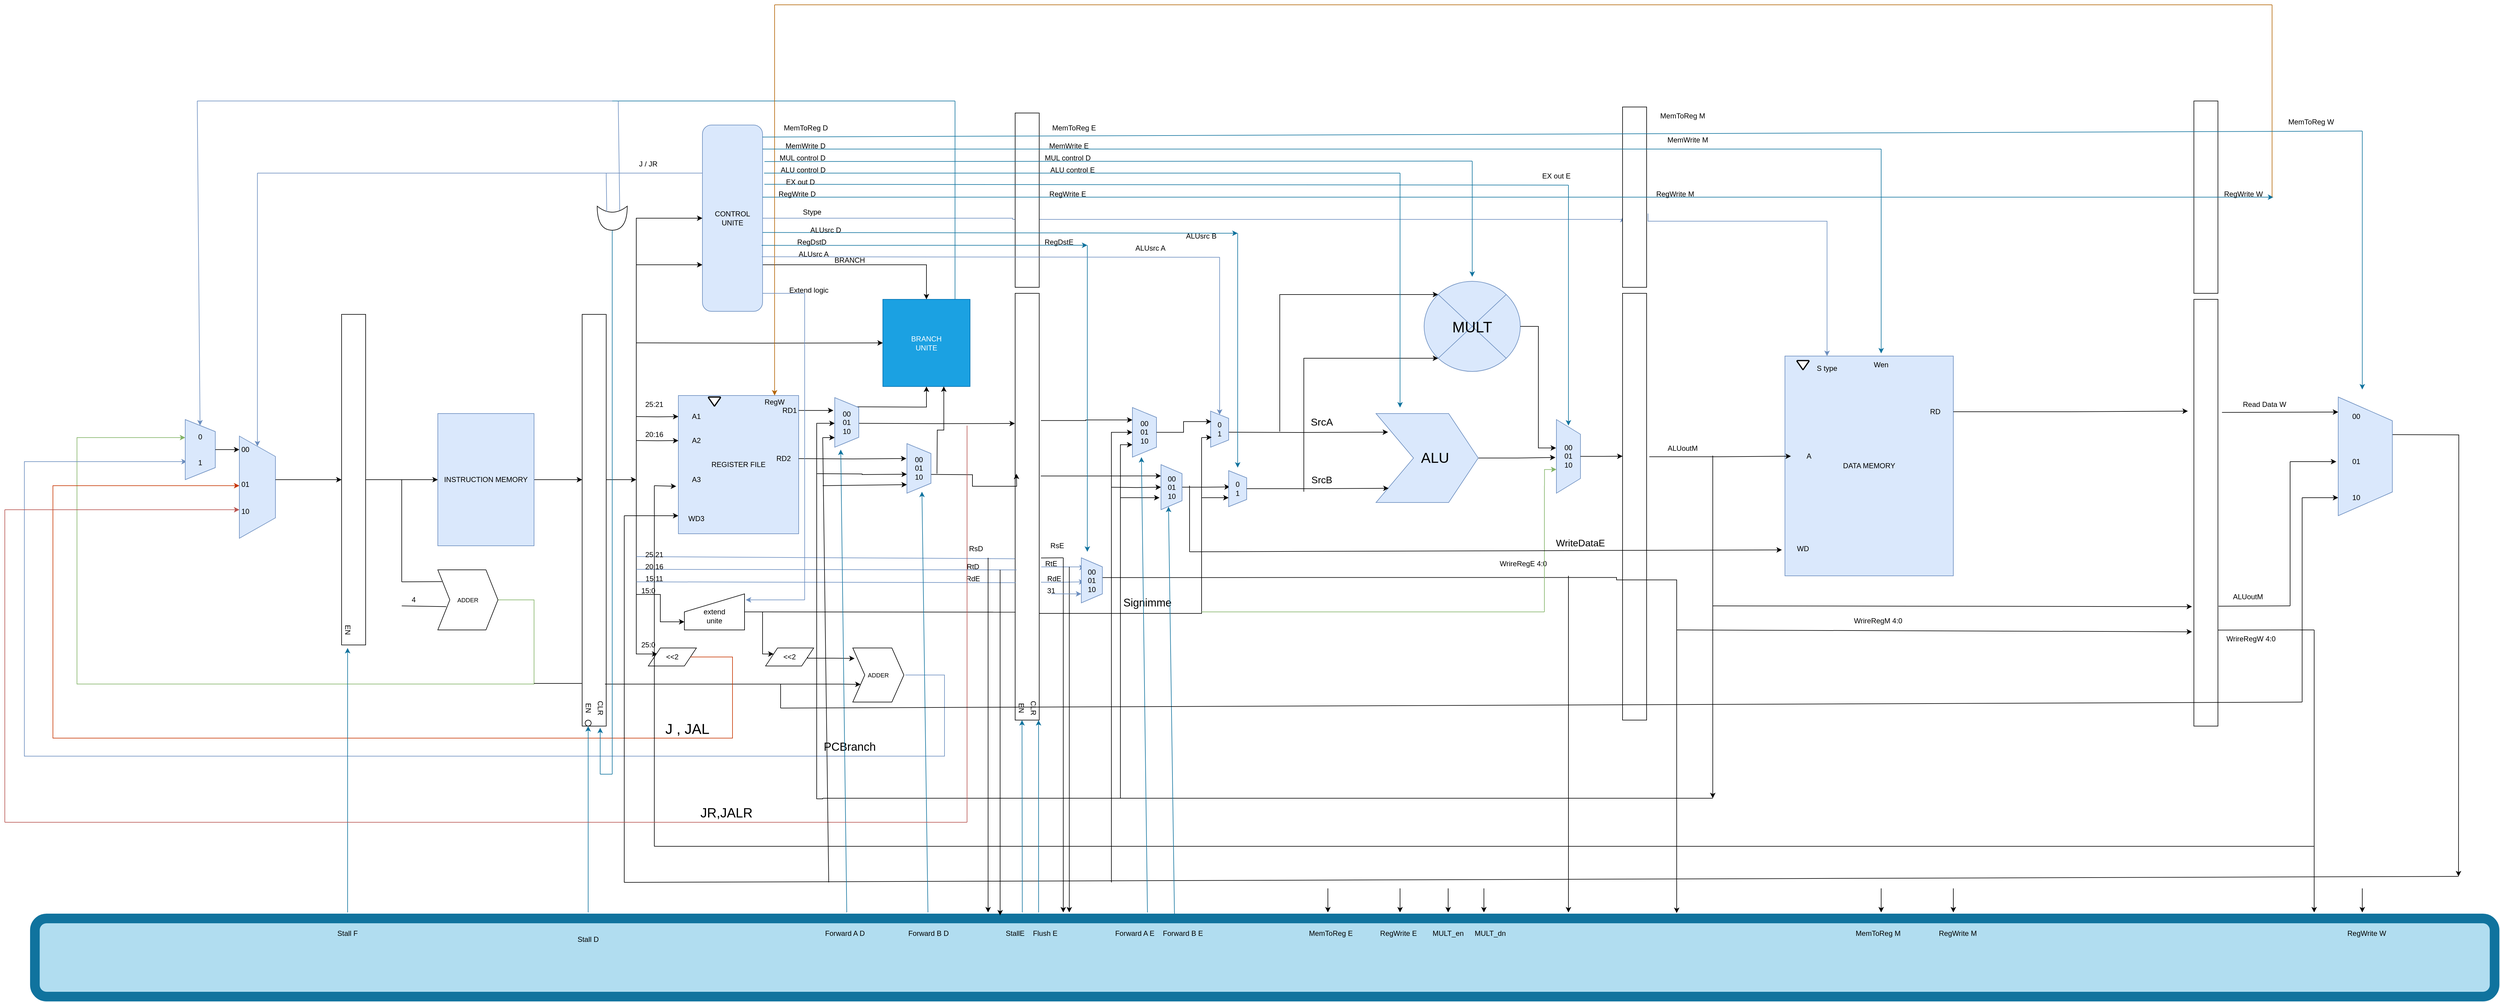 <mxfile version="24.7.2" type="github">
  <diagram id="E_PGC8ikLrtpTTjUDTau" name="Page-1">
    <mxGraphModel dx="5368" dy="2276" grid="1" gridSize="10" guides="1" tooltips="1" connect="1" arrows="1" fold="1" page="0" pageScale="1" pageWidth="850" pageHeight="1100" math="0" shadow="0">
      <root>
        <mxCell id="0" />
        <mxCell id="1" parent="0" />
        <mxCell id="gmV4FLeOSdiEn-evFXXv-18" style="edgeStyle=orthogonalEdgeStyle;rounded=0;orthogonalLoop=1;jettySize=auto;html=1;exitX=1;exitY=0.5;exitDx=0;exitDy=0;" parent="1" source="gmV4FLeOSdiEn-evFXXv-1" edge="1">
          <mxGeometry relative="1" as="geometry">
            <mxPoint x="50" y="1070" as="targetPoint" />
            <Array as="points">
              <mxPoint y="1070" />
            </Array>
          </mxGeometry>
        </mxCell>
        <mxCell id="gmV4FLeOSdiEn-evFXXv-1" value="" style="rounded=0;whiteSpace=wrap;html=1;" parent="1" vertex="1">
          <mxGeometry x="-40" y="795" width="40" height="685" as="geometry" />
        </mxCell>
        <mxCell id="gmV4FLeOSdiEn-evFXXv-5" value="" style="edgeStyle=orthogonalEdgeStyle;rounded=0;orthogonalLoop=1;jettySize=auto;html=1;" parent="1" source="gmV4FLeOSdiEn-evFXXv-2" target="gmV4FLeOSdiEn-evFXXv-1" edge="1">
          <mxGeometry relative="1" as="geometry">
            <Array as="points">
              <mxPoint x="-60" y="1070" />
              <mxPoint x="-60" y="1070" />
            </Array>
          </mxGeometry>
        </mxCell>
        <mxCell id="gmV4FLeOSdiEn-evFXXv-2" value="INSTRUCTION MEMORY" style="rounded=0;whiteSpace=wrap;html=1;direction=south;fillColor=#dae8fc;strokeColor=#6c8ebf;" parent="1" vertex="1">
          <mxGeometry x="-280" y="960" width="160" height="220" as="geometry" />
        </mxCell>
        <mxCell id="gmV4FLeOSdiEn-evFXXv-4" value="" style="edgeStyle=orthogonalEdgeStyle;rounded=0;orthogonalLoop=1;jettySize=auto;html=1;" parent="1" source="gmV4FLeOSdiEn-evFXXv-3" target="gmV4FLeOSdiEn-evFXXv-2" edge="1">
          <mxGeometry relative="1" as="geometry">
            <Array as="points">
              <mxPoint x="-330" y="1070" />
              <mxPoint x="-330" y="1070" />
            </Array>
          </mxGeometry>
        </mxCell>
        <mxCell id="gmV4FLeOSdiEn-evFXXv-3" value="" style="rounded=0;whiteSpace=wrap;html=1;" parent="1" vertex="1">
          <mxGeometry x="-440" y="795" width="40" height="550" as="geometry" />
        </mxCell>
        <mxCell id="gmV4FLeOSdiEn-evFXXv-16" style="edgeStyle=orthogonalEdgeStyle;rounded=0;orthogonalLoop=1;jettySize=auto;html=1;exitX=1;exitY=0.5;exitDx=0;exitDy=0;fillColor=#d5e8d4;strokeColor=#82b366;" parent="1" edge="1">
          <mxGeometry relative="1" as="geometry">
            <mxPoint x="-700" y="1000" as="targetPoint" />
            <mxPoint x="-180" y="1270" as="sourcePoint" />
            <Array as="points">
              <mxPoint x="-120" y="1270" />
              <mxPoint x="-120" y="1410" />
              <mxPoint x="-880" y="1410" />
              <mxPoint x="-880" y="1000" />
              <mxPoint x="-740" y="1000" />
            </Array>
          </mxGeometry>
        </mxCell>
        <mxCell id="gmV4FLeOSdiEn-evFXXv-6" value="ADDER" style="shape=step;perimeter=stepPerimeter;whiteSpace=wrap;html=1;fixedSize=1;fontSize=10;direction=east;" parent="1" vertex="1">
          <mxGeometry x="-280" y="1220" width="100" height="100" as="geometry" />
        </mxCell>
        <mxCell id="gmV4FLeOSdiEn-evFXXv-8" value="" style="endArrow=none;html=1;rounded=0;" parent="1" edge="1">
          <mxGeometry width="50" height="50" relative="1" as="geometry">
            <mxPoint x="-340" y="1240" as="sourcePoint" />
            <mxPoint x="-340" y="1070" as="targetPoint" />
          </mxGeometry>
        </mxCell>
        <mxCell id="gmV4FLeOSdiEn-evFXXv-9" value="" style="endArrow=none;html=1;rounded=0;entryX=0.07;entryY=0.196;entryDx=0;entryDy=0;entryPerimeter=0;" parent="1" target="gmV4FLeOSdiEn-evFXXv-6" edge="1">
          <mxGeometry width="50" height="50" relative="1" as="geometry">
            <mxPoint x="-340" y="1240" as="sourcePoint" />
            <mxPoint x="-290" y="1250" as="targetPoint" />
          </mxGeometry>
        </mxCell>
        <mxCell id="gmV4FLeOSdiEn-evFXXv-10" value="" style="endArrow=none;html=1;rounded=0;entryX=0.14;entryY=0.612;entryDx=0;entryDy=0;entryPerimeter=0;" parent="1" target="gmV4FLeOSdiEn-evFXXv-6" edge="1">
          <mxGeometry width="50" height="50" relative="1" as="geometry">
            <mxPoint x="-340" y="1280" as="sourcePoint" />
            <mxPoint x="-280" y="1280" as="targetPoint" />
          </mxGeometry>
        </mxCell>
        <mxCell id="gmV4FLeOSdiEn-evFXXv-17" value="4" style="text;html=1;align=center;verticalAlign=middle;whiteSpace=wrap;rounded=0;" parent="1" vertex="1">
          <mxGeometry x="-350" y="1255" width="60" height="30" as="geometry" />
        </mxCell>
        <mxCell id="gmV4FLeOSdiEn-evFXXv-19" value="REGISTER FILE" style="rounded=0;whiteSpace=wrap;html=1;direction=south;fillColor=#dae8fc;strokeColor=#6c8ebf;" parent="1" vertex="1">
          <mxGeometry x="120" y="930" width="200" height="230" as="geometry" />
        </mxCell>
        <mxCell id="gmV4FLeOSdiEn-evFXXv-20" value="" style="endArrow=none;html=1;rounded=0;" parent="1" edge="1">
          <mxGeometry width="50" height="50" relative="1" as="geometry">
            <mxPoint x="50" y="1280" as="sourcePoint" />
            <mxPoint x="50" y="860" as="targetPoint" />
          </mxGeometry>
        </mxCell>
        <mxCell id="gmV4FLeOSdiEn-evFXXv-21" value="" style="endArrow=none;html=1;rounded=0;" parent="1" edge="1">
          <mxGeometry width="50" height="50" relative="1" as="geometry">
            <mxPoint x="-120" y="1409" as="sourcePoint" />
            <mxPoint x="-40" y="1409" as="targetPoint" />
          </mxGeometry>
        </mxCell>
        <mxCell id="gmV4FLeOSdiEn-evFXXv-26" style="edgeStyle=orthogonalEdgeStyle;rounded=0;orthogonalLoop=1;jettySize=auto;html=1;" parent="1" target="gmV4FLeOSdiEn-evFXXv-22" edge="1">
          <mxGeometry relative="1" as="geometry">
            <mxPoint x="50" y="965" as="sourcePoint" />
          </mxGeometry>
        </mxCell>
        <mxCell id="gmV4FLeOSdiEn-evFXXv-22" value="A1" style="text;html=1;align=center;verticalAlign=middle;whiteSpace=wrap;rounded=0;" parent="1" vertex="1">
          <mxGeometry x="120" y="950" width="60" height="30" as="geometry" />
        </mxCell>
        <mxCell id="gmV4FLeOSdiEn-evFXXv-27" style="edgeStyle=orthogonalEdgeStyle;rounded=0;orthogonalLoop=1;jettySize=auto;html=1;exitX=0;exitY=0.5;exitDx=0;exitDy=0;entryX=0;entryY=0.5;entryDx=0;entryDy=0;" parent="1" target="gmV4FLeOSdiEn-evFXXv-23" edge="1">
          <mxGeometry relative="1" as="geometry">
            <mxPoint x="50" y="1004.848" as="sourcePoint" />
          </mxGeometry>
        </mxCell>
        <mxCell id="gmV4FLeOSdiEn-evFXXv-23" value="A2" style="text;html=1;align=center;verticalAlign=middle;whiteSpace=wrap;rounded=0;" parent="1" vertex="1">
          <mxGeometry x="120" y="990" width="60" height="30" as="geometry" />
        </mxCell>
        <mxCell id="gmV4FLeOSdiEn-evFXXv-24" value="A3" style="text;html=1;align=center;verticalAlign=middle;whiteSpace=wrap;rounded=0;" parent="1" vertex="1">
          <mxGeometry x="120" y="1055" width="60" height="30" as="geometry" />
        </mxCell>
        <mxCell id="gmV4FLeOSdiEn-evFXXv-25" value="WD3" style="text;html=1;align=center;verticalAlign=middle;whiteSpace=wrap;rounded=0;" parent="1" vertex="1">
          <mxGeometry x="120" y="1120" width="60" height="30" as="geometry" />
        </mxCell>
        <mxCell id="gmV4FLeOSdiEn-evFXXv-30" value="25:21" style="text;html=1;align=center;verticalAlign=middle;whiteSpace=wrap;rounded=0;" parent="1" vertex="1">
          <mxGeometry x="50" y="930" width="60" height="30" as="geometry" />
        </mxCell>
        <mxCell id="gmV4FLeOSdiEn-evFXXv-31" value="20:16" style="text;html=1;align=center;verticalAlign=middle;whiteSpace=wrap;rounded=0;" parent="1" vertex="1">
          <mxGeometry x="50" y="980" width="60" height="30" as="geometry" />
        </mxCell>
        <mxCell id="gmV4FLeOSdiEn-evFXXv-32" value="" style="rounded=0;whiteSpace=wrap;html=1;" parent="1" vertex="1">
          <mxGeometry x="680" y="760" width="40" height="710" as="geometry" />
        </mxCell>
        <mxCell id="gmV4FLeOSdiEn-evFXXv-33" value="" style="endArrow=none;html=1;rounded=0;exitX=-0.008;exitY=0.622;exitDx=0;exitDy=0;fillColor=#dae8fc;strokeColor=#6c8ebf;exitPerimeter=0;" parent="1" source="gmV4FLeOSdiEn-evFXXv-32" edge="1">
          <mxGeometry width="50" height="50" relative="1" as="geometry">
            <mxPoint x="190" y="1200" as="sourcePoint" />
            <mxPoint x="50" y="1198" as="targetPoint" />
          </mxGeometry>
        </mxCell>
        <mxCell id="gmV4FLeOSdiEn-evFXXv-34" value="" style="endArrow=none;html=1;rounded=0;fillColor=#dae8fc;strokeColor=#6c8ebf;exitX=0.058;exitY=0.648;exitDx=0;exitDy=0;exitPerimeter=0;" parent="1" source="gmV4FLeOSdiEn-evFXXv-32" edge="1">
          <mxGeometry width="50" height="50" relative="1" as="geometry">
            <mxPoint x="670" y="1219" as="sourcePoint" />
            <mxPoint x="50" y="1219.2" as="targetPoint" />
          </mxGeometry>
        </mxCell>
        <mxCell id="gmV4FLeOSdiEn-evFXXv-35" value="" style="endArrow=none;html=1;rounded=0;fillColor=#dae8fc;strokeColor=#6c8ebf;exitX=0.027;exitY=0.678;exitDx=0;exitDy=0;exitPerimeter=0;" parent="1" source="gmV4FLeOSdiEn-evFXXv-32" edge="1">
          <mxGeometry width="50" height="50" relative="1" as="geometry">
            <mxPoint x="670" y="1240" as="sourcePoint" />
            <mxPoint x="50" y="1240" as="targetPoint" />
          </mxGeometry>
        </mxCell>
        <mxCell id="gmV4FLeOSdiEn-evFXXv-36" value="25:21" style="text;html=1;align=center;verticalAlign=middle;whiteSpace=wrap;rounded=0;" parent="1" vertex="1">
          <mxGeometry x="50" y="1180" width="60" height="30" as="geometry" />
        </mxCell>
        <mxCell id="gmV4FLeOSdiEn-evFXXv-38" value="20:16" style="text;html=1;align=center;verticalAlign=middle;whiteSpace=wrap;rounded=0;" parent="1" vertex="1">
          <mxGeometry x="50" y="1200" width="60" height="30" as="geometry" />
        </mxCell>
        <mxCell id="gmV4FLeOSdiEn-evFXXv-39" value="15:11" style="text;html=1;align=center;verticalAlign=middle;whiteSpace=wrap;rounded=0;" parent="1" vertex="1">
          <mxGeometry x="50" y="1220" width="60" height="30" as="geometry" />
        </mxCell>
        <mxCell id="gmV4FLeOSdiEn-evFXXv-42" style="edgeStyle=orthogonalEdgeStyle;rounded=0;orthogonalLoop=1;jettySize=auto;html=1;entryX=0;entryY=0.75;entryDx=0;entryDy=0;" parent="1" edge="1">
          <mxGeometry relative="1" as="geometry">
            <mxPoint x="130" y="1306.5" as="targetPoint" />
            <mxPoint x="50" y="1260" as="sourcePoint" />
            <Array as="points">
              <mxPoint x="50" y="1261" />
              <mxPoint x="90" y="1261" />
              <mxPoint x="90" y="1307" />
            </Array>
          </mxGeometry>
        </mxCell>
        <mxCell id="gmV4FLeOSdiEn-evFXXv-41" value="&lt;div&gt;&lt;span style=&quot;background-color: initial;&quot;&gt;&lt;br&gt;&lt;/span&gt;&lt;/div&gt;&lt;div&gt;&lt;span style=&quot;background-color: initial;&quot;&gt;extend&lt;/span&gt;&lt;br&gt;&lt;/div&gt;&lt;div&gt;unite&lt;/div&gt;" style="shape=manualInput;whiteSpace=wrap;html=1;" parent="1" vertex="1">
          <mxGeometry x="130" y="1260" width="100" height="60" as="geometry" />
        </mxCell>
        <mxCell id="gmV4FLeOSdiEn-evFXXv-43" value="15:0" style="text;html=1;align=center;verticalAlign=middle;whiteSpace=wrap;rounded=0;" parent="1" vertex="1">
          <mxGeometry x="40" y="1240" width="60" height="30" as="geometry" />
        </mxCell>
        <mxCell id="gmV4FLeOSdiEn-evFXXv-46" value="ADDER" style="shape=step;perimeter=stepPerimeter;whiteSpace=wrap;html=1;fixedSize=1;fontSize=10;direction=east;" parent="1" vertex="1">
          <mxGeometry x="410" y="1350" width="85" height="90" as="geometry" />
        </mxCell>
        <mxCell id="gmV4FLeOSdiEn-evFXXv-49" style="edgeStyle=orthogonalEdgeStyle;rounded=0;orthogonalLoop=1;jettySize=auto;html=1;exitX=1;exitY=0.5;exitDx=0;exitDy=0;" parent="1" source="gmV4FLeOSdiEn-evFXXv-41" target="gmV4FLeOSdiEn-evFXXv-48" edge="1">
          <mxGeometry relative="1" as="geometry">
            <mxPoint x="240" y="1290" as="sourcePoint" />
            <Array as="points">
              <mxPoint x="260" y="1290" />
              <mxPoint x="260" y="1360" />
            </Array>
          </mxGeometry>
        </mxCell>
        <mxCell id="gmV4FLeOSdiEn-evFXXv-48" value="&amp;lt;&amp;lt;2" style="shape=parallelogram;perimeter=parallelogramPerimeter;whiteSpace=wrap;html=1;fixedSize=1;" parent="1" vertex="1">
          <mxGeometry x="265" y="1350" width="80" height="30" as="geometry" />
        </mxCell>
        <mxCell id="gmV4FLeOSdiEn-evFXXv-50" style="edgeStyle=orthogonalEdgeStyle;rounded=0;orthogonalLoop=1;jettySize=auto;html=1;exitX=1;exitY=0.5;exitDx=0;exitDy=0;entryX=0.036;entryY=0.194;entryDx=0;entryDy=0;entryPerimeter=0;" parent="1" source="gmV4FLeOSdiEn-evFXXv-48" target="gmV4FLeOSdiEn-evFXXv-46" edge="1">
          <mxGeometry relative="1" as="geometry">
            <Array as="points">
              <mxPoint x="335" y="1367" />
              <mxPoint x="378" y="1367" />
            </Array>
          </mxGeometry>
        </mxCell>
        <mxCell id="gmV4FLeOSdiEn-evFXXv-51" style="edgeStyle=orthogonalEdgeStyle;rounded=0;orthogonalLoop=1;jettySize=auto;html=1;exitX=0.948;exitY=0.898;exitDx=0;exitDy=0;entryX=0;entryY=0.75;entryDx=0;entryDy=0;exitPerimeter=0;" parent="1" source="gmV4FLeOSdiEn-evFXXv-1" target="gmV4FLeOSdiEn-evFXXv-46" edge="1">
          <mxGeometry relative="1" as="geometry">
            <Array as="points">
              <mxPoint x="383" y="1410" />
            </Array>
          </mxGeometry>
        </mxCell>
        <mxCell id="gmV4FLeOSdiEn-evFXXv-55" style="edgeStyle=orthogonalEdgeStyle;rounded=0;orthogonalLoop=1;jettySize=auto;html=1;exitX=1;exitY=0.5;exitDx=0;exitDy=0;fillColor=#dae8fc;strokeColor=#6c8ebf;" parent="1" edge="1">
          <mxGeometry relative="1" as="geometry">
            <mxPoint x="-697.42" y="1040" as="targetPoint" />
            <mxPoint x="497.51" y="1395" as="sourcePoint" />
            <Array as="points">
              <mxPoint x="562.51" y="1395" />
              <mxPoint x="562.51" y="1530" />
              <mxPoint x="-967.49" y="1530" />
              <mxPoint x="-967.49" y="1040" />
            </Array>
          </mxGeometry>
        </mxCell>
        <mxCell id="gmV4FLeOSdiEn-evFXXv-57" style="edgeStyle=orthogonalEdgeStyle;rounded=0;orthogonalLoop=1;jettySize=auto;html=1;" parent="1" edge="1">
          <mxGeometry relative="1" as="geometry">
            <mxPoint x="85.0" y="1360" as="targetPoint" />
            <mxPoint x="50" y="1280" as="sourcePoint" />
            <Array as="points">
              <mxPoint x="50" y="1360" />
            </Array>
          </mxGeometry>
        </mxCell>
        <mxCell id="gmV4FLeOSdiEn-evFXXv-56" value="&amp;lt;&amp;lt;2" style="shape=parallelogram;perimeter=parallelogramPerimeter;whiteSpace=wrap;html=1;fixedSize=1;" parent="1" vertex="1">
          <mxGeometry x="70" y="1350" width="80" height="30" as="geometry" />
        </mxCell>
        <mxCell id="gmV4FLeOSdiEn-evFXXv-58" value="25:0" style="text;html=1;align=center;verticalAlign=middle;whiteSpace=wrap;rounded=0;" parent="1" vertex="1">
          <mxGeometry x="40" y="1330" width="60" height="30" as="geometry" />
        </mxCell>
        <mxCell id="gmV4FLeOSdiEn-evFXXv-60" style="edgeStyle=orthogonalEdgeStyle;rounded=0;orthogonalLoop=1;jettySize=auto;html=1;exitX=1;exitY=0.5;exitDx=0;exitDy=0;fillColor=#fa6800;strokeColor=#C73500;" parent="1" source="gmV4FLeOSdiEn-evFXXv-56" edge="1">
          <mxGeometry relative="1" as="geometry">
            <mxPoint x="-610" y="1080" as="targetPoint" />
            <mxPoint x="144.92" y="1364.96" as="sourcePoint" />
            <Array as="points">
              <mxPoint x="210" y="1365" />
              <mxPoint x="210" y="1500" />
              <mxPoint x="-920" y="1500" />
              <mxPoint x="-920" y="1080" />
            </Array>
          </mxGeometry>
        </mxCell>
        <mxCell id="gmV4FLeOSdiEn-evFXXv-62" value="J , JAL" style="text;html=1;align=center;verticalAlign=middle;whiteSpace=wrap;rounded=0;fontSize=24;" parent="1" vertex="1">
          <mxGeometry x="80" y="1470" width="110" height="30" as="geometry" />
        </mxCell>
        <mxCell id="gmV4FLeOSdiEn-evFXXv-63" value="&lt;span style=&quot;font-size: 19px;&quot;&gt;PCBranch&lt;/span&gt;" style="text;html=1;align=center;verticalAlign=middle;whiteSpace=wrap;rounded=0;" parent="1" vertex="1">
          <mxGeometry x="330" y="1500" width="150" height="30" as="geometry" />
        </mxCell>
        <mxCell id="gmV4FLeOSdiEn-evFXXv-64" value="" style="endArrow=none;html=1;rounded=0;entryX=0.017;entryY=0.747;entryDx=0;entryDy=0;entryPerimeter=0;" parent="1" target="gmV4FLeOSdiEn-evFXXv-32" edge="1">
          <mxGeometry width="50" height="50" relative="1" as="geometry">
            <mxPoint x="260" y="1290" as="sourcePoint" />
            <mxPoint x="470" y="1290" as="targetPoint" />
          </mxGeometry>
        </mxCell>
        <mxCell id="gmV4FLeOSdiEn-evFXXv-67" style="edgeStyle=orthogonalEdgeStyle;rounded=0;orthogonalLoop=1;jettySize=auto;html=1;entryX=0.362;entryY=1.076;entryDx=0;entryDy=0;entryPerimeter=0;exitX=0.75;exitY=0.497;exitDx=0;exitDy=0;exitPerimeter=0;" parent="1" source="gmV4FLeOSdiEn-evFXXv-65" edge="1">
          <mxGeometry relative="1" as="geometry">
            <mxPoint x="377.72" y="954.91" as="targetPoint" />
            <mxPoint x="350" y="955" as="sourcePoint" />
          </mxGeometry>
        </mxCell>
        <mxCell id="gmV4FLeOSdiEn-evFXXv-65" value="RD1" style="text;html=1;align=center;verticalAlign=middle;whiteSpace=wrap;rounded=0;" parent="1" vertex="1">
          <mxGeometry x="275" y="940" width="60" height="30" as="geometry" />
        </mxCell>
        <mxCell id="gmV4FLeOSdiEn-evFXXv-68" style="edgeStyle=orthogonalEdgeStyle;rounded=0;orthogonalLoop=1;jettySize=auto;html=1;entryX=0.301;entryY=1.021;entryDx=0;entryDy=0;entryPerimeter=0;" parent="1" target="eW_S9pshvWL72_FBM8Z4-5" edge="1">
          <mxGeometry relative="1" as="geometry">
            <mxPoint x="505.09" y="1034.905" as="targetPoint" />
            <mxPoint x="320" y="1035" as="sourcePoint" />
            <Array as="points" />
          </mxGeometry>
        </mxCell>
        <mxCell id="gmV4FLeOSdiEn-evFXXv-66" value="RD2" style="text;html=1;align=center;verticalAlign=middle;whiteSpace=wrap;rounded=0;" parent="1" vertex="1">
          <mxGeometry x="265" y="1020" width="60" height="30" as="geometry" />
        </mxCell>
        <mxCell id="gmV4FLeOSdiEn-evFXXv-71" style="edgeStyle=orthogonalEdgeStyle;rounded=0;orthogonalLoop=1;jettySize=auto;html=1;exitX=0.25;exitY=0;exitDx=0;exitDy=0;entryX=0.5;entryY=1;entryDx=0;entryDy=0;" parent="1" target="gmV4FLeOSdiEn-evFXXv-74" edge="1">
          <mxGeometry relative="1" as="geometry">
            <mxPoint x="510" y="949" as="targetPoint" />
            <mxPoint x="410" y="948.75" as="sourcePoint" />
          </mxGeometry>
        </mxCell>
        <mxCell id="gmV4FLeOSdiEn-evFXXv-152" style="edgeStyle=orthogonalEdgeStyle;rounded=0;orthogonalLoop=1;jettySize=auto;html=1;exitX=0.75;exitY=1;exitDx=0;exitDy=0;entryX=0.75;entryY=1;entryDx=0;entryDy=0;" parent="1" edge="1">
          <mxGeometry relative="1" as="geometry">
            <mxPoint x="360" y="1600" as="sourcePoint" />
            <Array as="points">
              <mxPoint x="350" y="1601" />
              <mxPoint x="350" y="976" />
            </Array>
            <mxPoint x="380" y="976.25" as="targetPoint" />
          </mxGeometry>
        </mxCell>
        <mxCell id="gmV4FLeOSdiEn-evFXXv-153" style="edgeStyle=orthogonalEdgeStyle;rounded=0;orthogonalLoop=1;jettySize=auto;html=1;" parent="1" edge="1">
          <mxGeometry relative="1" as="geometry">
            <mxPoint x="350" y="1060" as="sourcePoint" />
            <mxPoint x="500" y="1061" as="targetPoint" />
          </mxGeometry>
        </mxCell>
        <mxCell id="gmV4FLeOSdiEn-evFXXv-72" style="edgeStyle=orthogonalEdgeStyle;rounded=0;orthogonalLoop=1;jettySize=auto;html=1;exitX=0.75;exitY=0;exitDx=0;exitDy=0;entryX=-0.012;entryY=0.305;entryDx=0;entryDy=0;entryPerimeter=0;" parent="1" target="gmV4FLeOSdiEn-evFXXv-32" edge="1">
          <mxGeometry relative="1" as="geometry">
            <mxPoint x="410" y="976.25" as="sourcePoint" />
          </mxGeometry>
        </mxCell>
        <mxCell id="gmV4FLeOSdiEn-evFXXv-73" style="edgeStyle=orthogonalEdgeStyle;rounded=0;orthogonalLoop=1;jettySize=auto;html=1;exitX=0.75;exitY=0;exitDx=0;exitDy=0;" parent="1" edge="1">
          <mxGeometry relative="1" as="geometry">
            <mxPoint x="682" y="1060" as="targetPoint" />
            <mxPoint x="535" y="1061.25" as="sourcePoint" />
          </mxGeometry>
        </mxCell>
        <mxCell id="gmV4FLeOSdiEn-evFXXv-86" style="edgeStyle=orthogonalEdgeStyle;rounded=0;orthogonalLoop=1;jettySize=auto;html=1;exitX=0;exitY=0.5;exitDx=0;exitDy=0;entryX=0;entryY=0.5;entryDx=0;entryDy=0;" parent="1" target="gmV4FLeOSdiEn-evFXXv-74" edge="1">
          <mxGeometry relative="1" as="geometry">
            <mxPoint x="50" y="842.391" as="sourcePoint" />
          </mxGeometry>
        </mxCell>
        <mxCell id="gmV4FLeOSdiEn-evFXXv-74" value="BRANCH&lt;div&gt;UNITE&lt;/div&gt;" style="whiteSpace=wrap;html=1;aspect=fixed;fillColor=#1ba1e2;fontColor=#ffffff;strokeColor=#006EAF;" parent="1" vertex="1">
          <mxGeometry x="460" y="770" width="145" height="145" as="geometry" />
        </mxCell>
        <mxCell id="gmV4FLeOSdiEn-evFXXv-75" style="edgeStyle=orthogonalEdgeStyle;rounded=0;orthogonalLoop=1;jettySize=auto;html=1;entryX=0.699;entryY=0.999;entryDx=0;entryDy=0;entryPerimeter=0;" parent="1" target="gmV4FLeOSdiEn-evFXXv-74" edge="1">
          <mxGeometry relative="1" as="geometry">
            <mxPoint x="550" y="1060" as="sourcePoint" />
            <mxPoint x="561" y="920" as="targetPoint" />
          </mxGeometry>
        </mxCell>
        <mxCell id="gmV4FLeOSdiEn-evFXXv-76" value="RsD" style="text;html=1;align=center;verticalAlign=middle;whiteSpace=wrap;rounded=0;" parent="1" vertex="1">
          <mxGeometry x="585" y="1170" width="60" height="30" as="geometry" />
        </mxCell>
        <mxCell id="gmV4FLeOSdiEn-evFXXv-78" value="RtD" style="text;html=1;align=center;verticalAlign=middle;whiteSpace=wrap;rounded=0;" parent="1" vertex="1">
          <mxGeometry x="580" y="1200" width="60" height="30" as="geometry" />
        </mxCell>
        <mxCell id="gmV4FLeOSdiEn-evFXXv-79" value="RdE" style="text;html=1;align=center;verticalAlign=middle;whiteSpace=wrap;rounded=0;" parent="1" vertex="1">
          <mxGeometry x="580" y="1220" width="60" height="30" as="geometry" />
        </mxCell>
        <mxCell id="gmV4FLeOSdiEn-evFXXv-82" style="edgeStyle=orthogonalEdgeStyle;rounded=0;orthogonalLoop=1;jettySize=auto;html=1;exitX=0;exitY=0.75;exitDx=0;exitDy=0;entryX=0;entryY=0.75;entryDx=0;entryDy=0;" parent="1" target="gmV4FLeOSdiEn-evFXXv-81" edge="1">
          <mxGeometry relative="1" as="geometry">
            <mxPoint x="50" y="860" as="sourcePoint" />
            <Array as="points">
              <mxPoint x="50" y="713" />
            </Array>
          </mxGeometry>
        </mxCell>
        <mxCell id="gmV4FLeOSdiEn-evFXXv-83" style="edgeStyle=orthogonalEdgeStyle;rounded=0;orthogonalLoop=1;jettySize=auto;html=1;entryX=0;entryY=0.5;entryDx=0;entryDy=0;" parent="1" target="gmV4FLeOSdiEn-evFXXv-81" edge="1">
          <mxGeometry relative="1" as="geometry">
            <mxPoint x="50" y="720" as="sourcePoint" />
            <Array as="points">
              <mxPoint x="50" y="635" />
            </Array>
          </mxGeometry>
        </mxCell>
        <mxCell id="gmV4FLeOSdiEn-evFXXv-84" style="edgeStyle=orthogonalEdgeStyle;rounded=0;orthogonalLoop=1;jettySize=auto;html=1;exitX=1;exitY=0.75;exitDx=0;exitDy=0;entryX=0.5;entryY=0;entryDx=0;entryDy=0;" parent="1" source="gmV4FLeOSdiEn-evFXXv-81" target="gmV4FLeOSdiEn-evFXXv-74" edge="1">
          <mxGeometry relative="1" as="geometry" />
        </mxCell>
        <mxCell id="gmV4FLeOSdiEn-evFXXv-118" style="edgeStyle=orthogonalEdgeStyle;rounded=0;orthogonalLoop=1;jettySize=auto;html=1;exitX=1;exitY=0.5;exitDx=0;exitDy=0;fillColor=#dae8fc;strokeColor=#6c8ebf;entryX=0.007;entryY=0.609;entryDx=0;entryDy=0;entryPerimeter=0;" parent="1" source="gmV4FLeOSdiEn-evFXXv-81" target="gmV4FLeOSdiEn-evFXXv-89" edge="1">
          <mxGeometry relative="1" as="geometry">
            <mxPoint x="1790" y="636" as="targetPoint" />
            <Array as="points">
              <mxPoint x="676" y="635" />
              <mxPoint x="676" y="637" />
              <mxPoint x="1690" y="637" />
            </Array>
          </mxGeometry>
        </mxCell>
        <mxCell id="gmV4FLeOSdiEn-evFXXv-81" value="CONTROL&lt;div&gt;UNITE&lt;/div&gt;" style="rounded=1;whiteSpace=wrap;html=1;fillColor=#dae8fc;strokeColor=#6c8ebf;" parent="1" vertex="1">
          <mxGeometry x="160" y="480" width="100" height="310" as="geometry" />
        </mxCell>
        <mxCell id="gmV4FLeOSdiEn-evFXXv-85" value="BRANCH" style="text;html=1;align=center;verticalAlign=middle;whiteSpace=wrap;rounded=0;" parent="1" vertex="1">
          <mxGeometry x="375" y="690" width="60" height="30" as="geometry" />
        </mxCell>
        <mxCell id="gmV4FLeOSdiEn-evFXXv-87" value="" style="rounded=0;whiteSpace=wrap;html=1;" parent="1" vertex="1">
          <mxGeometry x="680" y="460" width="40" height="290" as="geometry" />
        </mxCell>
        <mxCell id="gmV4FLeOSdiEn-evFXXv-88" value="" style="rounded=0;whiteSpace=wrap;html=1;" parent="1" vertex="1">
          <mxGeometry x="1690" y="760" width="40" height="710" as="geometry" />
        </mxCell>
        <mxCell id="gmV4FLeOSdiEn-evFXXv-89" value="" style="rounded=0;whiteSpace=wrap;html=1;" parent="1" vertex="1">
          <mxGeometry x="1690" y="450" width="40" height="300" as="geometry" />
        </mxCell>
        <mxCell id="gmV4FLeOSdiEn-evFXXv-147" style="edgeStyle=orthogonalEdgeStyle;rounded=0;orthogonalLoop=1;jettySize=auto;html=1;entryX=0.75;entryY=1;entryDx=0;entryDy=0;" parent="1" target="gmV4FLeOSdiEn-evFXXv-90" edge="1">
          <mxGeometry relative="1" as="geometry">
            <mxPoint x="855" y="1600" as="sourcePoint" />
            <Array as="points">
              <mxPoint x="855" y="1541" />
              <mxPoint x="855" y="1012" />
            </Array>
          </mxGeometry>
        </mxCell>
        <mxCell id="gmV4FLeOSdiEn-evFXXv-181" style="edgeStyle=orthogonalEdgeStyle;rounded=0;orthogonalLoop=1;jettySize=auto;html=1;entryX=0.5;entryY=1;entryDx=0;entryDy=0;" parent="1" target="gmV4FLeOSdiEn-evFXXv-90" edge="1">
          <mxGeometry relative="1" as="geometry">
            <mxPoint x="840" y="1740" as="sourcePoint" />
            <Array as="points">
              <mxPoint x="840" y="991" />
            </Array>
          </mxGeometry>
        </mxCell>
        <mxCell id="gmV4FLeOSdiEn-evFXXv-90" value="00&lt;div&gt;01&lt;/div&gt;&lt;div&gt;10&lt;/div&gt;" style="shape=trapezoid;perimeter=trapezoidPerimeter;whiteSpace=wrap;html=1;direction=south;fillColor=#dae8fc;strokeColor=#6c8ebf;" parent="1" vertex="1">
          <mxGeometry x="875" y="950" width="40" height="82.5" as="geometry" />
        </mxCell>
        <mxCell id="gmV4FLeOSdiEn-evFXXv-102" style="edgeStyle=orthogonalEdgeStyle;rounded=0;orthogonalLoop=1;jettySize=auto;html=1;entryX=0.451;entryY=0.935;entryDx=0;entryDy=0;entryPerimeter=0;" parent="1" source="gmV4FLeOSdiEn-evFXXv-93" target="gmV4FLeOSdiEn-evFXXv-100" edge="1">
          <mxGeometry relative="1" as="geometry">
            <mxPoint x="1030" y="1082.5" as="targetPoint" />
          </mxGeometry>
        </mxCell>
        <mxCell id="gmV4FLeOSdiEn-evFXXv-149" style="edgeStyle=orthogonalEdgeStyle;rounded=0;orthogonalLoop=1;jettySize=auto;html=1;" parent="1" edge="1">
          <mxGeometry relative="1" as="geometry">
            <mxPoint x="920" y="1100" as="targetPoint" />
            <mxPoint x="855" y="1100" as="sourcePoint" />
          </mxGeometry>
        </mxCell>
        <mxCell id="gmV4FLeOSdiEn-evFXXv-182" style="edgeStyle=orthogonalEdgeStyle;rounded=0;orthogonalLoop=1;jettySize=auto;html=1;exitX=0.5;exitY=1;exitDx=0;exitDy=0;entryX=0.5;entryY=1;entryDx=0;entryDy=0;" parent="1" target="gmV4FLeOSdiEn-evFXXv-93" edge="1">
          <mxGeometry relative="1" as="geometry">
            <mxPoint x="840" y="1082.621" as="sourcePoint" />
          </mxGeometry>
        </mxCell>
        <mxCell id="gmV4FLeOSdiEn-evFXXv-93" value="00&lt;div&gt;01&lt;/div&gt;&lt;div&gt;10&lt;/div&gt;" style="shape=trapezoid;perimeter=trapezoidPerimeter;whiteSpace=wrap;html=1;direction=south;fillColor=#dae8fc;strokeColor=#6c8ebf;" parent="1" vertex="1">
          <mxGeometry x="922.5" y="1045" width="35" height="75" as="geometry" />
        </mxCell>
        <mxCell id="gmV4FLeOSdiEn-evFXXv-94" style="edgeStyle=orthogonalEdgeStyle;rounded=0;orthogonalLoop=1;jettySize=auto;html=1;exitX=1.069;exitY=0.298;exitDx=0;exitDy=0;entryX=0.25;entryY=1;entryDx=0;entryDy=0;exitPerimeter=0;" parent="1" source="gmV4FLeOSdiEn-evFXXv-32" target="gmV4FLeOSdiEn-evFXXv-90" edge="1">
          <mxGeometry relative="1" as="geometry" />
        </mxCell>
        <mxCell id="gmV4FLeOSdiEn-evFXXv-96" style="edgeStyle=orthogonalEdgeStyle;rounded=0;orthogonalLoop=1;jettySize=auto;html=1;exitX=1.065;exitY=0.428;exitDx=0;exitDy=0;entryX=0.25;entryY=1;entryDx=0;entryDy=0;exitPerimeter=0;" parent="1" source="gmV4FLeOSdiEn-evFXXv-32" target="gmV4FLeOSdiEn-evFXXv-93" edge="1">
          <mxGeometry relative="1" as="geometry" />
        </mxCell>
        <mxCell id="gmV4FLeOSdiEn-evFXXv-134" style="edgeStyle=orthogonalEdgeStyle;rounded=0;orthogonalLoop=1;jettySize=auto;html=1;exitX=1;exitY=0.5;exitDx=0;exitDy=0;exitPerimeter=0;entryX=0.515;entryY=1.04;entryDx=0;entryDy=0;entryPerimeter=0;" parent="1" source="gmV4FLeOSdiEn-evFXXv-98" target="gmV4FLeOSdiEn-evFXXv-132" edge="1">
          <mxGeometry relative="1" as="geometry">
            <mxPoint x="1560" y="1034.195" as="targetPoint" />
          </mxGeometry>
        </mxCell>
        <mxCell id="gmV4FLeOSdiEn-evFXXv-98" value="&lt;div style=&quot;text-align: right&quot;&gt;&lt;span&gt;&lt;font style=&quot;font-size: 24px;&quot;&gt;&amp;nbsp; &amp;nbsp; ALU&lt;/font&gt;&lt;/span&gt;&lt;/div&gt;" style="html=1;shadow=0;dashed=0;align=center;verticalAlign=middle;shape=mxgraph.arrows2.arrow;dy=0;dx=49.2;notch=62.4;fillColor=#dae8fc;strokeColor=#6c8ebf;" parent="1" vertex="1">
          <mxGeometry x="1280" y="960" width="170" height="148" as="geometry" />
        </mxCell>
        <mxCell id="gmV4FLeOSdiEn-evFXXv-99" style="edgeStyle=orthogonalEdgeStyle;rounded=0;orthogonalLoop=1;jettySize=auto;html=1;entryX=0.118;entryY=0.209;entryDx=0;entryDy=0;entryPerimeter=0;" parent="1" target="gmV4FLeOSdiEn-evFXXv-98" edge="1">
          <mxGeometry relative="1" as="geometry">
            <mxPoint x="1020" y="991" as="sourcePoint" />
          </mxGeometry>
        </mxCell>
        <mxCell id="gmV4FLeOSdiEn-evFXXv-101" style="edgeStyle=orthogonalEdgeStyle;rounded=0;orthogonalLoop=1;jettySize=auto;html=1;exitX=1;exitY=0.75;exitDx=0;exitDy=0;entryX=0.75;entryY=1;entryDx=0;entryDy=0;" parent="1" source="gmV4FLeOSdiEn-evFXXv-32" target="gmV4FLeOSdiEn-evFXXv-100" edge="1">
          <mxGeometry relative="1" as="geometry">
            <Array as="points">
              <mxPoint x="990" y="1293" />
              <mxPoint x="990" y="1100" />
            </Array>
          </mxGeometry>
        </mxCell>
        <mxCell id="gmV4FLeOSdiEn-evFXXv-100" value="0&lt;br&gt;1&lt;br&gt;" style="shape=trapezoid;perimeter=trapezoidPerimeter;whiteSpace=wrap;html=1;direction=south;fillColor=#dae8fc;strokeColor=#6c8ebf;" parent="1" vertex="1">
          <mxGeometry x="1035" y="1055" width="30" height="60" as="geometry" />
        </mxCell>
        <mxCell id="gmV4FLeOSdiEn-evFXXv-103" style="edgeStyle=orthogonalEdgeStyle;rounded=0;orthogonalLoop=1;jettySize=auto;html=1;entryX=0.124;entryY=0.84;entryDx=0;entryDy=0;entryPerimeter=0;" parent="1" source="gmV4FLeOSdiEn-evFXXv-100" target="gmV4FLeOSdiEn-evFXXv-98" edge="1">
          <mxGeometry relative="1" as="geometry" />
        </mxCell>
        <mxCell id="gmV4FLeOSdiEn-evFXXv-106" value="&lt;font style=&quot;font-size: 18px;&quot;&gt;Signimme&lt;/font&gt;" style="text;html=1;align=center;verticalAlign=middle;whiteSpace=wrap;rounded=0;" parent="1" vertex="1">
          <mxGeometry x="870" y="1260" width="60" height="30" as="geometry" />
        </mxCell>
        <mxCell id="gmV4FLeOSdiEn-evFXXv-107" value="&lt;span style=&quot;font-size: 16px;&quot;&gt;WriteDataE&lt;/span&gt;" style="text;html=1;align=center;verticalAlign=middle;whiteSpace=wrap;rounded=0;" parent="1" vertex="1">
          <mxGeometry x="1590" y="1160" width="60" height="30" as="geometry" />
        </mxCell>
        <mxCell id="gmV4FLeOSdiEn-evFXXv-108" value="&lt;font style=&quot;font-size: 17px;&quot;&gt;SrcA&lt;/font&gt;" style="text;html=1;align=center;verticalAlign=middle;whiteSpace=wrap;rounded=0;" parent="1" vertex="1">
          <mxGeometry x="1160" y="960" width="60" height="30" as="geometry" />
        </mxCell>
        <mxCell id="gmV4FLeOSdiEn-evFXXv-109" value="&lt;font style=&quot;font-size: 16px;&quot;&gt;SrcB&lt;/font&gt;" style="text;html=1;align=center;verticalAlign=middle;whiteSpace=wrap;rounded=0;" parent="1" vertex="1">
          <mxGeometry x="1160" y="1055" width="60" height="30" as="geometry" />
        </mxCell>
        <mxCell id="gmV4FLeOSdiEn-evFXXv-111" style="edgeStyle=orthogonalEdgeStyle;rounded=0;orthogonalLoop=1;jettySize=auto;html=1;exitX=1.088;exitY=0.641;exitDx=0;exitDy=0;exitPerimeter=0;fillColor=#dae8fc;strokeColor=#6c8ebf;entryX=0.354;entryY=0.978;entryDx=0;entryDy=0;entryPerimeter=0;" parent="1" source="gmV4FLeOSdiEn-evFXXv-32" edge="1">
          <mxGeometry relative="1" as="geometry">
            <mxPoint x="795.66" y="1216.24" as="targetPoint" />
            <Array as="points">
              <mxPoint x="790" y="1215" />
              <mxPoint x="796" y="1216" />
            </Array>
          </mxGeometry>
        </mxCell>
        <mxCell id="gmV4FLeOSdiEn-evFXXv-112" style="edgeStyle=orthogonalEdgeStyle;rounded=0;orthogonalLoop=1;jettySize=auto;html=1;exitX=1.075;exitY=0.677;exitDx=0;exitDy=0;entryX=0.75;entryY=1;entryDx=0;entryDy=0;exitPerimeter=0;fillColor=#dae8fc;strokeColor=#6c8ebf;" parent="1" source="gmV4FLeOSdiEn-evFXXv-32" edge="1">
          <mxGeometry relative="1" as="geometry">
            <mxPoint x="795.0" y="1240" as="targetPoint" />
            <Array as="points">
              <mxPoint x="755" y="1241" />
            </Array>
          </mxGeometry>
        </mxCell>
        <mxCell id="gmV4FLeOSdiEn-evFXXv-113" value="RsE" style="text;html=1;align=center;verticalAlign=middle;whiteSpace=wrap;rounded=0;" parent="1" vertex="1">
          <mxGeometry x="720" y="1165" width="60" height="30" as="geometry" />
        </mxCell>
        <mxCell id="gmV4FLeOSdiEn-evFXXv-114" value="RtE" style="text;html=1;align=center;verticalAlign=middle;whiteSpace=wrap;rounded=0;" parent="1" vertex="1">
          <mxGeometry x="710" y="1195" width="60" height="30" as="geometry" />
        </mxCell>
        <mxCell id="gmV4FLeOSdiEn-evFXXv-115" value="RdE" style="text;html=1;align=center;verticalAlign=middle;whiteSpace=wrap;rounded=0;" parent="1" vertex="1">
          <mxGeometry x="715" y="1220" width="60" height="30" as="geometry" />
        </mxCell>
        <mxCell id="gmV4FLeOSdiEn-evFXXv-116" style="edgeStyle=orthogonalEdgeStyle;rounded=0;orthogonalLoop=1;jettySize=auto;html=1;exitX=0.5;exitY=0;exitDx=0;exitDy=0;" parent="1" edge="1">
          <mxGeometry relative="1" as="geometry">
            <mxPoint x="825" y="1232.82" as="sourcePoint" />
            <mxPoint x="1780" y="1790.941" as="targetPoint" />
            <Array as="points">
              <mxPoint x="1680" y="1232.82" />
              <mxPoint x="1680" y="1236.82" />
            </Array>
          </mxGeometry>
        </mxCell>
        <mxCell id="gmV4FLeOSdiEn-evFXXv-117" value="WrireRegE 4:0" style="text;html=1;align=center;verticalAlign=middle;whiteSpace=wrap;rounded=0;" parent="1" vertex="1">
          <mxGeometry x="1480" y="1195" width="90" height="30" as="geometry" />
        </mxCell>
        <mxCell id="gmV4FLeOSdiEn-evFXXv-119" value="Stype" style="text;html=1;align=center;verticalAlign=middle;whiteSpace=wrap;rounded=0;" parent="1" vertex="1">
          <mxGeometry x="265" y="610" width="155" height="30" as="geometry" />
        </mxCell>
        <mxCell id="gmV4FLeOSdiEn-evFXXv-121" style="edgeStyle=orthogonalEdgeStyle;rounded=0;orthogonalLoop=1;jettySize=auto;html=1;exitX=0;exitY=0;exitDx=0;exitDy=0;" parent="1" target="gmV4FLeOSdiEn-evFXXv-120" edge="1">
          <mxGeometry relative="1" as="geometry">
            <mxPoint x="1313.371" y="761.994" as="targetPoint" />
            <mxPoint x="1120.0" y="989.97" as="sourcePoint" />
            <Array as="points">
              <mxPoint x="1120" y="762" />
            </Array>
          </mxGeometry>
        </mxCell>
        <mxCell id="gmV4FLeOSdiEn-evFXXv-122" style="edgeStyle=orthogonalEdgeStyle;rounded=0;orthogonalLoop=1;jettySize=auto;html=1;entryX=0;entryY=1;entryDx=0;entryDy=0;" parent="1" target="gmV4FLeOSdiEn-evFXXv-120" edge="1">
          <mxGeometry relative="1" as="geometry">
            <mxPoint x="1160" y="1090" as="sourcePoint" />
            <Array as="points">
              <mxPoint x="1160" y="1090" />
              <mxPoint x="1160" y="868" />
            </Array>
          </mxGeometry>
        </mxCell>
        <mxCell id="gmV4FLeOSdiEn-evFXXv-120" value="&lt;font style=&quot;font-size: 25px;&quot;&gt;MULT&lt;/font&gt;" style="shape=sumEllipse;perimeter=ellipsePerimeter;whiteSpace=wrap;html=1;backgroundOutline=1;fillColor=#dae8fc;strokeColor=#6c8ebf;" parent="1" vertex="1">
          <mxGeometry x="1360" y="740" width="160" height="150" as="geometry" />
        </mxCell>
        <mxCell id="gmV4FLeOSdiEn-evFXXv-130" value="" style="endArrow=none;html=1;rounded=0;fillColor=#d5e8d4;strokeColor=#82b366;" parent="1" edge="1">
          <mxGeometry width="50" height="50" relative="1" as="geometry">
            <mxPoint x="990" y="1290" as="sourcePoint" />
            <mxPoint x="1560" y="1290" as="targetPoint" />
          </mxGeometry>
        </mxCell>
        <mxCell id="gmV4FLeOSdiEn-evFXXv-131" value="" style="endArrow=none;html=1;rounded=0;fillColor=#d5e8d4;strokeColor=#82b366;" parent="1" edge="1">
          <mxGeometry width="50" height="50" relative="1" as="geometry">
            <mxPoint x="1560" y="1290" as="sourcePoint" />
            <mxPoint x="1560" y="1080" as="targetPoint" />
          </mxGeometry>
        </mxCell>
        <mxCell id="gmV4FLeOSdiEn-evFXXv-133" style="edgeStyle=orthogonalEdgeStyle;rounded=0;orthogonalLoop=1;jettySize=auto;html=1;entryX=0.678;entryY=1.005;entryDx=0;entryDy=0;entryPerimeter=0;fillColor=#d5e8d4;strokeColor=#82b366;" parent="1" edge="1">
          <mxGeometry relative="1" as="geometry">
            <mxPoint x="1580.0" y="1053.055" as="targetPoint" />
            <mxPoint x="1560.2" y="1080" as="sourcePoint" />
            <Array as="points">
              <mxPoint x="1560" y="1053" />
            </Array>
          </mxGeometry>
        </mxCell>
        <mxCell id="gmV4FLeOSdiEn-evFXXv-132" value="00&lt;div&gt;01&lt;/div&gt;&lt;div&gt;10&lt;/div&gt;" style="shape=trapezoid;perimeter=trapezoidPerimeter;whiteSpace=wrap;html=1;direction=south;fillColor=#dae8fc;strokeColor=#6c8ebf;" parent="1" vertex="1">
          <mxGeometry x="1580" y="970" width="40" height="122.5" as="geometry" />
        </mxCell>
        <mxCell id="gmV4FLeOSdiEn-evFXXv-135" style="edgeStyle=orthogonalEdgeStyle;rounded=0;orthogonalLoop=1;jettySize=auto;html=1;exitX=1;exitY=0.5;exitDx=0;exitDy=0;entryX=0.386;entryY=1.016;entryDx=0;entryDy=0;entryPerimeter=0;" parent="1" source="gmV4FLeOSdiEn-evFXXv-120" target="gmV4FLeOSdiEn-evFXXv-132" edge="1">
          <mxGeometry relative="1" as="geometry">
            <Array as="points">
              <mxPoint x="1550" y="815" />
              <mxPoint x="1550" y="1017" />
            </Array>
          </mxGeometry>
        </mxCell>
        <mxCell id="gmV4FLeOSdiEn-evFXXv-136" style="edgeStyle=orthogonalEdgeStyle;rounded=0;orthogonalLoop=1;jettySize=auto;html=1;exitX=0.5;exitY=0;exitDx=0;exitDy=0;" parent="1" source="gmV4FLeOSdiEn-evFXXv-132" edge="1">
          <mxGeometry relative="1" as="geometry">
            <mxPoint x="1690" y="1031" as="targetPoint" />
          </mxGeometry>
        </mxCell>
        <mxCell id="gmV4FLeOSdiEn-evFXXv-137" value="DATA MEMORY" style="rounded=0;whiteSpace=wrap;html=1;direction=south;fillColor=#dae8fc;strokeColor=#6c8ebf;" parent="1" vertex="1">
          <mxGeometry x="1960" y="864.37" width="280" height="365.63" as="geometry" />
        </mxCell>
        <mxCell id="gmV4FLeOSdiEn-evFXXv-139" style="edgeStyle=orthogonalEdgeStyle;rounded=0;orthogonalLoop=1;jettySize=auto;html=1;exitX=1.111;exitY=0.383;exitDx=0;exitDy=0;entryX=0;entryY=0.5;entryDx=0;entryDy=0;exitPerimeter=0;" parent="1" source="gmV4FLeOSdiEn-evFXXv-88" target="gmV4FLeOSdiEn-evFXXv-140" edge="1">
          <mxGeometry relative="1" as="geometry" />
        </mxCell>
        <mxCell id="gmV4FLeOSdiEn-evFXXv-140" value="A" style="text;html=1;align=center;verticalAlign=middle;whiteSpace=wrap;rounded=0;" parent="1" vertex="1">
          <mxGeometry x="1970" y="1016" width="60" height="30" as="geometry" />
        </mxCell>
        <mxCell id="gmV4FLeOSdiEn-evFXXv-142" value="" style="endArrow=none;html=1;rounded=0;" parent="1" edge="1">
          <mxGeometry width="50" height="50" relative="1" as="geometry">
            <mxPoint x="970" y="1080" as="sourcePoint" />
            <mxPoint x="970" y="1190" as="targetPoint" />
          </mxGeometry>
        </mxCell>
        <mxCell id="gmV4FLeOSdiEn-evFXXv-143" value="" style="endArrow=classic;html=1;rounded=0;entryX=0.882;entryY=1.018;entryDx=0;entryDy=0;entryPerimeter=0;" parent="1" target="gmV4FLeOSdiEn-evFXXv-137" edge="1">
          <mxGeometry width="50" height="50" relative="1" as="geometry">
            <mxPoint x="970" y="1190" as="sourcePoint" />
            <mxPoint x="1070" y="1170" as="targetPoint" />
          </mxGeometry>
        </mxCell>
        <mxCell id="gmV4FLeOSdiEn-evFXXv-144" style="edgeStyle=orthogonalEdgeStyle;rounded=0;orthogonalLoop=1;jettySize=auto;html=1;exitX=1.058;exitY=0.591;exitDx=0;exitDy=0;entryX=0;entryY=0.75;entryDx=0;entryDy=0;exitPerimeter=0;fillColor=#dae8fc;strokeColor=#6c8ebf;" parent="1" source="gmV4FLeOSdiEn-evFXXv-89" target="gmV4FLeOSdiEn-evFXXv-137" edge="1">
          <mxGeometry relative="1" as="geometry">
            <Array as="points">
              <mxPoint x="1732" y="640" />
              <mxPoint x="2030" y="640" />
            </Array>
          </mxGeometry>
        </mxCell>
        <mxCell id="gmV4FLeOSdiEn-evFXXv-145" value="S type" style="text;html=1;align=center;verticalAlign=middle;whiteSpace=wrap;rounded=0;" parent="1" vertex="1">
          <mxGeometry x="2000" y="870" width="60" height="30" as="geometry" />
        </mxCell>
        <mxCell id="gmV4FLeOSdiEn-evFXXv-146" value="WD" style="text;html=1;align=center;verticalAlign=middle;whiteSpace=wrap;rounded=0;" parent="1" vertex="1">
          <mxGeometry x="1960" y="1170" width="60" height="30" as="geometry" />
        </mxCell>
        <mxCell id="gmV4FLeOSdiEn-evFXXv-150" value="" style="endArrow=classic;html=1;rounded=0;" parent="1" edge="1">
          <mxGeometry width="50" height="50" relative="1" as="geometry">
            <mxPoint x="1840" y="1030" as="sourcePoint" />
            <mxPoint x="1840" y="1600" as="targetPoint" />
          </mxGeometry>
        </mxCell>
        <mxCell id="gmV4FLeOSdiEn-evFXXv-151" value="" style="endArrow=none;html=1;rounded=0;" parent="1" edge="1">
          <mxGeometry width="50" height="50" relative="1" as="geometry">
            <mxPoint x="360" y="1600" as="sourcePoint" />
            <mxPoint x="1840" y="1600" as="targetPoint" />
          </mxGeometry>
        </mxCell>
        <mxCell id="gmV4FLeOSdiEn-evFXXv-154" value="" style="rounded=1;whiteSpace=wrap;html=1;fillColor=#b1ddf0;strokeColor=#10739e;strokeWidth=16;" parent="1" vertex="1">
          <mxGeometry x="-950" y="1800" width="4090" height="130" as="geometry" />
        </mxCell>
        <mxCell id="gmV4FLeOSdiEn-evFXXv-155" value="" style="rounded=0;whiteSpace=wrap;html=1;" parent="1" vertex="1">
          <mxGeometry x="2640" y="770" width="40" height="710" as="geometry" />
        </mxCell>
        <mxCell id="gmV4FLeOSdiEn-evFXXv-156" value="" style="rounded=0;whiteSpace=wrap;html=1;" parent="1" vertex="1">
          <mxGeometry x="2640" y="440" width="40" height="320" as="geometry" />
        </mxCell>
        <mxCell id="gmV4FLeOSdiEn-evFXXv-157" value="" style="endArrow=classic;html=1;rounded=0;entryX=-0.078;entryY=0.779;entryDx=0;entryDy=0;entryPerimeter=0;" parent="1" target="gmV4FLeOSdiEn-evFXXv-155" edge="1">
          <mxGeometry width="50" height="50" relative="1" as="geometry">
            <mxPoint x="1780" y="1320" as="sourcePoint" />
            <mxPoint x="2000" y="1290" as="targetPoint" />
          </mxGeometry>
        </mxCell>
        <mxCell id="gmV4FLeOSdiEn-evFXXv-158" value="WrireRegM 4:0" style="text;html=1;align=center;verticalAlign=middle;whiteSpace=wrap;rounded=0;" parent="1" vertex="1">
          <mxGeometry x="2070" y="1290" width="90" height="30" as="geometry" />
        </mxCell>
        <mxCell id="gmV4FLeOSdiEn-evFXXv-322" style="edgeStyle=orthogonalEdgeStyle;rounded=0;orthogonalLoop=1;jettySize=auto;html=1;" parent="1" source="gmV4FLeOSdiEn-evFXXv-160" edge="1">
          <mxGeometry relative="1" as="geometry">
            <mxPoint x="2630" y="956" as="targetPoint" />
          </mxGeometry>
        </mxCell>
        <mxCell id="gmV4FLeOSdiEn-evFXXv-160" value="RD" style="text;html=1;align=center;verticalAlign=middle;whiteSpace=wrap;rounded=0;" parent="1" vertex="1">
          <mxGeometry x="2180" y="940" width="60" height="34" as="geometry" />
        </mxCell>
        <mxCell id="gmV4FLeOSdiEn-evFXXv-161" value="" style="endArrow=classic;html=1;rounded=0;entryX=-0.078;entryY=0.72;entryDx=0;entryDy=0;entryPerimeter=0;" parent="1" target="gmV4FLeOSdiEn-evFXXv-155" edge="1">
          <mxGeometry width="50" height="50" relative="1" as="geometry">
            <mxPoint x="1840" y="1280" as="sourcePoint" />
            <mxPoint x="2340" y="1240" as="targetPoint" />
          </mxGeometry>
        </mxCell>
        <mxCell id="gmV4FLeOSdiEn-evFXXv-162" value="ALUoutM" style="text;html=1;align=center;verticalAlign=middle;whiteSpace=wrap;rounded=0;" parent="1" vertex="1">
          <mxGeometry x="1760" y="1003" width="60" height="30" as="geometry" />
        </mxCell>
        <mxCell id="gmV4FLeOSdiEn-evFXXv-163" value="" style="endArrow=none;html=1;rounded=0;exitX=1;exitY=0.775;exitDx=0;exitDy=0;exitPerimeter=0;" parent="1" source="gmV4FLeOSdiEn-evFXXv-155" edge="1">
          <mxGeometry width="50" height="50" relative="1" as="geometry">
            <mxPoint x="2720" y="1350" as="sourcePoint" />
            <mxPoint x="2840" y="1320" as="targetPoint" />
          </mxGeometry>
        </mxCell>
        <mxCell id="gmV4FLeOSdiEn-evFXXv-164" value="" style="endArrow=classic;html=1;rounded=0;" parent="1" edge="1">
          <mxGeometry width="50" height="50" relative="1" as="geometry">
            <mxPoint x="2840" y="1320" as="sourcePoint" />
            <mxPoint x="2840" y="1790" as="targetPoint" />
          </mxGeometry>
        </mxCell>
        <mxCell id="gmV4FLeOSdiEn-evFXXv-165" value="WrireRegW 4:0" style="text;html=1;align=center;verticalAlign=middle;whiteSpace=wrap;rounded=0;" parent="1" vertex="1">
          <mxGeometry x="2690" y="1320" width="90" height="30" as="geometry" />
        </mxCell>
        <mxCell id="gmV4FLeOSdiEn-evFXXv-172" style="edgeStyle=orthogonalEdgeStyle;rounded=0;orthogonalLoop=1;jettySize=auto;html=1;exitX=0.5;exitY=0;exitDx=0;exitDy=0;" parent="1" edge="1">
          <mxGeometry relative="1" as="geometry">
            <mxPoint x="3080" y="1730" as="targetPoint" />
            <mxPoint x="2950" y="995" as="sourcePoint" />
          </mxGeometry>
        </mxCell>
        <mxCell id="gmV4FLeOSdiEn-evFXXv-168" value="" style="endArrow=classic;html=1;rounded=0;exitX=1.168;exitY=0.265;exitDx=0;exitDy=0;exitPerimeter=0;entryX=0.25;entryY=1;entryDx=0;entryDy=0;" parent="1" source="gmV4FLeOSdiEn-evFXXv-155" edge="1">
          <mxGeometry width="50" height="50" relative="1" as="geometry">
            <mxPoint x="2710" y="980" as="sourcePoint" />
            <mxPoint x="2880" y="957.5" as="targetPoint" />
          </mxGeometry>
        </mxCell>
        <mxCell id="gmV4FLeOSdiEn-evFXXv-169" value="" style="endArrow=none;html=1;rounded=0;exitX=1.027;exitY=0.719;exitDx=0;exitDy=0;exitPerimeter=0;" parent="1" source="gmV4FLeOSdiEn-evFXXv-155" edge="1">
          <mxGeometry width="50" height="50" relative="1" as="geometry">
            <mxPoint x="2680" y="1283.67" as="sourcePoint" />
            <mxPoint x="2800" y="1280" as="targetPoint" />
          </mxGeometry>
        </mxCell>
        <mxCell id="gmV4FLeOSdiEn-evFXXv-170" value="" style="endArrow=none;html=1;rounded=0;" parent="1" edge="1">
          <mxGeometry width="50" height="50" relative="1" as="geometry">
            <mxPoint x="2800" y="1280" as="sourcePoint" />
            <mxPoint x="2800" y="1040" as="targetPoint" />
          </mxGeometry>
        </mxCell>
        <mxCell id="gmV4FLeOSdiEn-evFXXv-171" value="" style="endArrow=classic;html=1;rounded=0;entryX=0.8;entryY=1.046;entryDx=0;entryDy=0;entryPerimeter=0;" parent="1" edge="1">
          <mxGeometry width="50" height="50" relative="1" as="geometry">
            <mxPoint x="2800" y="1040" as="sourcePoint" />
            <mxPoint x="2876.78" y="1040" as="targetPoint" />
          </mxGeometry>
        </mxCell>
        <mxCell id="gmV4FLeOSdiEn-evFXXv-173" value="ALUoutM" style="text;html=1;align=center;verticalAlign=middle;whiteSpace=wrap;rounded=0;" parent="1" vertex="1">
          <mxGeometry x="2700" y="1250" width="60" height="30" as="geometry" />
        </mxCell>
        <mxCell id="gmV4FLeOSdiEn-evFXXv-174" value="Read Data W" style="text;html=1;align=center;verticalAlign=middle;whiteSpace=wrap;rounded=0;" parent="1" vertex="1">
          <mxGeometry x="2700" y="930" width="115" height="30" as="geometry" />
        </mxCell>
        <mxCell id="gmV4FLeOSdiEn-evFXXv-175" value="" style="endArrow=none;html=1;rounded=0;" parent="1" edge="1">
          <mxGeometry width="50" height="50" relative="1" as="geometry">
            <mxPoint x="80" y="1680" as="sourcePoint" />
            <mxPoint x="2840" y="1680" as="targetPoint" />
          </mxGeometry>
        </mxCell>
        <mxCell id="gmV4FLeOSdiEn-evFXXv-176" value="" style="endArrow=none;html=1;rounded=0;" parent="1" edge="1">
          <mxGeometry width="50" height="50" relative="1" as="geometry">
            <mxPoint x="80" y="1680" as="sourcePoint" />
            <mxPoint x="80" y="1080" as="targetPoint" />
          </mxGeometry>
        </mxCell>
        <mxCell id="gmV4FLeOSdiEn-evFXXv-178" value="" style="endArrow=classic;html=1;rounded=0;entryX=-0.06;entryY=0.87;entryDx=0;entryDy=0;entryPerimeter=0;" parent="1" target="gmV4FLeOSdiEn-evFXXv-24" edge="1">
          <mxGeometry width="50" height="50" relative="1" as="geometry">
            <mxPoint x="80" y="1080" as="sourcePoint" />
            <mxPoint x="110" y="1050" as="targetPoint" />
          </mxGeometry>
        </mxCell>
        <mxCell id="gmV4FLeOSdiEn-evFXXv-180" value="" style="endArrow=none;html=1;rounded=0;" parent="1" edge="1">
          <mxGeometry width="50" height="50" relative="1" as="geometry">
            <mxPoint x="30" y="1740" as="sourcePoint" />
            <mxPoint x="3080" y="1730" as="targetPoint" />
          </mxGeometry>
        </mxCell>
        <mxCell id="gmV4FLeOSdiEn-evFXXv-183" value="" style="endArrow=none;html=1;rounded=0;" parent="1" edge="1">
          <mxGeometry width="50" height="50" relative="1" as="geometry">
            <mxPoint x="30" y="1740" as="sourcePoint" />
            <mxPoint x="30" y="1130" as="targetPoint" />
          </mxGeometry>
        </mxCell>
        <mxCell id="gmV4FLeOSdiEn-evFXXv-185" value="" style="endArrow=classic;html=1;rounded=0;entryX=0;entryY=0.333;entryDx=0;entryDy=0;entryPerimeter=0;" parent="1" target="gmV4FLeOSdiEn-evFXXv-25" edge="1">
          <mxGeometry width="50" height="50" relative="1" as="geometry">
            <mxPoint x="30" y="1130" as="sourcePoint" />
            <mxPoint x="90" y="1120" as="targetPoint" />
          </mxGeometry>
        </mxCell>
        <mxCell id="gmV4FLeOSdiEn-evFXXv-186" value="" style="endArrow=classic;html=1;rounded=0;" parent="1" edge="1">
          <mxGeometry width="50" height="50" relative="1" as="geometry">
            <mxPoint x="1600" y="1230" as="sourcePoint" />
            <mxPoint x="1600" y="1790" as="targetPoint" />
          </mxGeometry>
        </mxCell>
        <mxCell id="gmV4FLeOSdiEn-evFXXv-187" value="" style="endArrow=classic;html=1;rounded=0;" parent="1" edge="1">
          <mxGeometry width="50" height="50" relative="1" as="geometry">
            <mxPoint x="770" y="1215" as="sourcePoint" />
            <mxPoint x="770" y="1790" as="targetPoint" />
          </mxGeometry>
        </mxCell>
        <mxCell id="gmV4FLeOSdiEn-evFXXv-188" value="" style="endArrow=none;html=1;rounded=0;exitX=1.076;exitY=0.62;exitDx=0;exitDy=0;exitPerimeter=0;" parent="1" source="gmV4FLeOSdiEn-evFXXv-32" edge="1">
          <mxGeometry width="50" height="50" relative="1" as="geometry">
            <mxPoint x="750" y="1210" as="sourcePoint" />
            <mxPoint x="760" y="1200" as="targetPoint" />
          </mxGeometry>
        </mxCell>
        <mxCell id="gmV4FLeOSdiEn-evFXXv-189" value="" style="endArrow=classic;html=1;rounded=0;" parent="1" edge="1">
          <mxGeometry width="50" height="50" relative="1" as="geometry">
            <mxPoint x="760" y="1200" as="sourcePoint" />
            <mxPoint x="760" y="1790" as="targetPoint" />
          </mxGeometry>
        </mxCell>
        <mxCell id="gmV4FLeOSdiEn-evFXXv-190" value="" style="endArrow=classic;html=1;rounded=0;" parent="1" edge="1">
          <mxGeometry width="50" height="50" relative="1" as="geometry">
            <mxPoint x="655" y="1220" as="sourcePoint" />
            <mxPoint x="655" y="1795" as="targetPoint" />
          </mxGeometry>
        </mxCell>
        <mxCell id="gmV4FLeOSdiEn-evFXXv-191" value="" style="endArrow=classic;html=1;rounded=0;" parent="1" edge="1">
          <mxGeometry width="50" height="50" relative="1" as="geometry">
            <mxPoint x="635" y="1200" as="sourcePoint" />
            <mxPoint x="635" y="1790" as="targetPoint" />
          </mxGeometry>
        </mxCell>
        <mxCell id="gmV4FLeOSdiEn-evFXXv-192" value="" style="endArrow=classic;html=1;rounded=0;fillColor=#b1ddf0;strokeColor=#10739e;" parent="1" edge="1">
          <mxGeometry width="50" height="50" relative="1" as="geometry">
            <mxPoint x="535" y="1790" as="sourcePoint" />
            <mxPoint x="525" y="1090" as="targetPoint" />
          </mxGeometry>
        </mxCell>
        <mxCell id="gmV4FLeOSdiEn-evFXXv-193" value="" style="endArrow=classic;html=1;rounded=0;fillColor=#b1ddf0;strokeColor=#10739e;" parent="1" edge="1">
          <mxGeometry width="50" height="50" relative="1" as="geometry">
            <mxPoint x="400" y="1790" as="sourcePoint" />
            <mxPoint x="390" y="1020" as="targetPoint" />
          </mxGeometry>
        </mxCell>
        <mxCell id="gmV4FLeOSdiEn-evFXXv-194" value="" style="endArrow=classic;html=1;rounded=0;fillColor=#b1ddf0;strokeColor=#10739e;" parent="1" edge="1">
          <mxGeometry width="50" height="50" relative="1" as="geometry">
            <mxPoint x="945" y="1800" as="sourcePoint" />
            <mxPoint x="935" y="1115" as="targetPoint" />
          </mxGeometry>
        </mxCell>
        <mxCell id="gmV4FLeOSdiEn-evFXXv-195" value="" style="endArrow=classic;html=1;rounded=0;fillColor=#b1ddf0;strokeColor=#10739e;" parent="1" edge="1">
          <mxGeometry width="50" height="50" relative="1" as="geometry">
            <mxPoint x="900" y="1790" as="sourcePoint" />
            <mxPoint x="890" y="1032.5" as="targetPoint" />
          </mxGeometry>
        </mxCell>
        <mxCell id="gmV4FLeOSdiEn-evFXXv-196" value="" style="endArrow=classic;html=1;rounded=0;fillColor=#b1ddf0;strokeColor=#10739e;" parent="1" edge="1">
          <mxGeometry width="50" height="50" relative="1" as="geometry">
            <mxPoint x="-430" y="1790" as="sourcePoint" />
            <mxPoint x="-430" y="1350" as="targetPoint" />
            <Array as="points">
              <mxPoint x="-430" y="1440" />
            </Array>
          </mxGeometry>
        </mxCell>
        <mxCell id="gmV4FLeOSdiEn-evFXXv-198" value="" style="endArrow=classic;html=1;rounded=0;fillColor=#b1ddf0;strokeColor=#10739e;" parent="1" edge="1">
          <mxGeometry width="50" height="50" relative="1" as="geometry">
            <mxPoint x="-30" y="1790" as="sourcePoint" />
            <mxPoint x="-30" y="1480" as="targetPoint" />
            <Array as="points">
              <mxPoint x="-30" y="1480" />
            </Array>
          </mxGeometry>
        </mxCell>
        <mxCell id="gmV4FLeOSdiEn-evFXXv-200" value="" style="endArrow=none;html=1;rounded=0;fillColor=#b1ddf0;strokeColor=#10739e;" parent="1" edge="1">
          <mxGeometry width="50" height="50" relative="1" as="geometry">
            <mxPoint x="580" y="770" as="sourcePoint" />
            <mxPoint x="580" y="440" as="targetPoint" />
          </mxGeometry>
        </mxCell>
        <mxCell id="gmV4FLeOSdiEn-evFXXv-201" value="" style="endArrow=none;html=1;rounded=0;fillColor=#b1ddf0;strokeColor=#10739e;" parent="1" edge="1">
          <mxGeometry width="50" height="50" relative="1" as="geometry">
            <mxPoint x="10" y="440" as="sourcePoint" />
            <mxPoint x="580" y="440" as="targetPoint" />
          </mxGeometry>
        </mxCell>
        <mxCell id="gmV4FLeOSdiEn-evFXXv-202" value="" style="endArrow=none;html=1;rounded=0;fillColor=#b1ddf0;strokeColor=#10739e;" parent="1" edge="1">
          <mxGeometry width="50" height="50" relative="1" as="geometry">
            <mxPoint x="10" y="1560" as="sourcePoint" />
            <mxPoint x="10" y="650" as="targetPoint" />
          </mxGeometry>
        </mxCell>
        <mxCell id="gmV4FLeOSdiEn-evFXXv-203" value="" style="endArrow=none;html=1;rounded=0;fillColor=#b1ddf0;strokeColor=#10739e;" parent="1" edge="1">
          <mxGeometry width="50" height="50" relative="1" as="geometry">
            <mxPoint x="-10" y="1560" as="sourcePoint" />
            <mxPoint x="10" y="1560" as="targetPoint" />
          </mxGeometry>
        </mxCell>
        <mxCell id="gmV4FLeOSdiEn-evFXXv-204" value="" style="endArrow=classic;html=1;rounded=0;entryX=0.75;entryY=1.004;entryDx=0;entryDy=0;entryPerimeter=0;fillColor=#b1ddf0;strokeColor=#10739e;" parent="1" target="gmV4FLeOSdiEn-evFXXv-1" edge="1">
          <mxGeometry width="50" height="50" relative="1" as="geometry">
            <mxPoint x="-10" y="1560" as="sourcePoint" />
            <mxPoint x="-10" y="1490" as="targetPoint" />
          </mxGeometry>
        </mxCell>
        <mxCell id="gmV4FLeOSdiEn-evFXXv-205" value="" style="endArrow=classic;html=1;rounded=0;fillColor=#b1ddf0;strokeColor=#10739e;" parent="1" edge="1">
          <mxGeometry width="50" height="50" relative="1" as="geometry">
            <mxPoint x="691.89" y="1790" as="sourcePoint" />
            <mxPoint x="691.39" y="1470" as="targetPoint" />
            <Array as="points" />
          </mxGeometry>
        </mxCell>
        <mxCell id="gmV4FLeOSdiEn-evFXXv-206" value="" style="endArrow=classic;html=1;rounded=0;fillColor=#b1ddf0;strokeColor=#10739e;" parent="1" edge="1">
          <mxGeometry width="50" height="50" relative="1" as="geometry">
            <mxPoint x="260" y="600" as="sourcePoint" />
            <mxPoint x="2772.0" y="600" as="targetPoint" />
          </mxGeometry>
        </mxCell>
        <mxCell id="gmV4FLeOSdiEn-evFXXv-207" value="RegWrite D" style="text;html=1;align=center;verticalAlign=middle;whiteSpace=wrap;rounded=0;" parent="1" vertex="1">
          <mxGeometry x="260" y="580" width="115" height="30" as="geometry" />
        </mxCell>
        <mxCell id="gmV4FLeOSdiEn-evFXXv-208" value="RegWrite E" style="text;html=1;align=center;verticalAlign=middle;whiteSpace=wrap;rounded=0;" parent="1" vertex="1">
          <mxGeometry x="710" y="580" width="115" height="30" as="geometry" />
        </mxCell>
        <mxCell id="gmV4FLeOSdiEn-evFXXv-209" value="RegWrite M" style="text;html=1;align=center;verticalAlign=middle;whiteSpace=wrap;rounded=0;" parent="1" vertex="1">
          <mxGeometry x="1720" y="580" width="115" height="30" as="geometry" />
        </mxCell>
        <mxCell id="gmV4FLeOSdiEn-evFXXv-210" value="RegWrite W" style="text;html=1;align=center;verticalAlign=middle;whiteSpace=wrap;rounded=0;" parent="1" vertex="1">
          <mxGeometry x="2665" y="580" width="115" height="30" as="geometry" />
        </mxCell>
        <mxCell id="gmV4FLeOSdiEn-evFXXv-211" value="" style="endArrow=none;html=1;rounded=0;fillColor=#fad7ac;strokeColor=#b46504;" parent="1" edge="1">
          <mxGeometry width="50" height="50" relative="1" as="geometry">
            <mxPoint x="2770" y="600" as="sourcePoint" />
            <mxPoint x="2770" y="280" as="targetPoint" />
          </mxGeometry>
        </mxCell>
        <mxCell id="gmV4FLeOSdiEn-evFXXv-212" value="" style="endArrow=none;html=1;rounded=0;fillColor=#fad7ac;strokeColor=#b46504;" parent="1" edge="1">
          <mxGeometry width="50" height="50" relative="1" as="geometry">
            <mxPoint x="280" y="280" as="sourcePoint" />
            <mxPoint x="2770" y="280" as="targetPoint" />
          </mxGeometry>
        </mxCell>
        <mxCell id="gmV4FLeOSdiEn-evFXXv-213" value="" style="endArrow=classic;html=1;rounded=0;fillColor=#fad7ac;strokeColor=#b46504;entryX=0;entryY=0.2;entryDx=0;entryDy=0;entryPerimeter=0;" parent="1" target="gmV4FLeOSdiEn-evFXXv-19" edge="1">
          <mxGeometry width="50" height="50" relative="1" as="geometry">
            <mxPoint x="280" y="280" as="sourcePoint" />
            <mxPoint x="280" y="910" as="targetPoint" />
          </mxGeometry>
        </mxCell>
        <mxCell id="gmV4FLeOSdiEn-evFXXv-218" value="" style="endArrow=classic;html=1;rounded=0;exitX=0.984;exitY=0.646;exitDx=0;exitDy=0;exitPerimeter=0;fillColor=#b1ddf0;strokeColor=#10739e;" parent="1" source="gmV4FLeOSdiEn-evFXXv-81" edge="1">
          <mxGeometry width="50" height="50" relative="1" as="geometry">
            <mxPoint x="260.0" y="683.36" as="sourcePoint" />
            <mxPoint x="800" y="680" as="targetPoint" />
          </mxGeometry>
        </mxCell>
        <mxCell id="gmV4FLeOSdiEn-evFXXv-219" value="" style="endArrow=classic;html=1;rounded=0;fillColor=#b1ddf0;strokeColor=#10739e;" parent="1" edge="1">
          <mxGeometry width="50" height="50" relative="1" as="geometry">
            <mxPoint x="800" y="680" as="sourcePoint" />
            <mxPoint x="800" y="1190" as="targetPoint" />
          </mxGeometry>
        </mxCell>
        <mxCell id="gmV4FLeOSdiEn-evFXXv-220" value="RegDstD" style="text;html=1;align=center;verticalAlign=middle;whiteSpace=wrap;rounded=0;" parent="1" vertex="1">
          <mxGeometry x="312" y="660" width="60" height="30" as="geometry" />
        </mxCell>
        <mxCell id="gmV4FLeOSdiEn-evFXXv-221" value="RegDstE" style="text;html=1;align=center;verticalAlign=middle;whiteSpace=wrap;rounded=0;" parent="1" vertex="1">
          <mxGeometry x="722.5" y="660" width="60" height="30" as="geometry" />
        </mxCell>
        <mxCell id="gmV4FLeOSdiEn-evFXXv-222" value="" style="endArrow=classic;html=1;rounded=0;exitX=0.984;exitY=0.646;exitDx=0;exitDy=0;exitPerimeter=0;fillColor=#b1ddf0;strokeColor=#10739e;" parent="1" edge="1">
          <mxGeometry width="50" height="50" relative="1" as="geometry">
            <mxPoint x="260" y="658.75" as="sourcePoint" />
            <mxPoint x="1050" y="660" as="targetPoint" />
          </mxGeometry>
        </mxCell>
        <mxCell id="gmV4FLeOSdiEn-evFXXv-223" value="" style="endArrow=classic;html=1;rounded=0;fillColor=#b1ddf0;strokeColor=#10739e;" parent="1" edge="1">
          <mxGeometry width="50" height="50" relative="1" as="geometry">
            <mxPoint x="1050" y="660" as="sourcePoint" />
            <mxPoint x="1050" y="1050" as="targetPoint" />
          </mxGeometry>
        </mxCell>
        <mxCell id="gmV4FLeOSdiEn-evFXXv-224" value="ALUsrc D" style="text;html=1;align=center;verticalAlign=middle;whiteSpace=wrap;rounded=0;" parent="1" vertex="1">
          <mxGeometry x="335" y="640" width="60" height="30" as="geometry" />
        </mxCell>
        <mxCell id="gmV4FLeOSdiEn-evFXXv-225" value="ALUsrc B" style="text;html=1;align=center;verticalAlign=middle;whiteSpace=wrap;rounded=0;" parent="1" vertex="1">
          <mxGeometry x="957.5" y="650" width="62.5" height="30" as="geometry" />
        </mxCell>
        <mxCell id="gmV4FLeOSdiEn-evFXXv-226" value="" style="endArrow=none;html=1;rounded=0;fillColor=#b1ddf0;strokeColor=#10739e;exitX=0.026;exitY=-0.044;exitDx=0;exitDy=0;exitPerimeter=0;" parent="1" source="gmV4FLeOSdiEn-evFXXv-207" edge="1">
          <mxGeometry width="50" height="50" relative="1" as="geometry">
            <mxPoint x="265" y="580" as="sourcePoint" />
            <mxPoint x="1600" y="580" as="targetPoint" />
          </mxGeometry>
        </mxCell>
        <mxCell id="gmV4FLeOSdiEn-evFXXv-227" value="" style="endArrow=classic;html=1;rounded=0;fillColor=#b1ddf0;strokeColor=#10739e;" parent="1" edge="1">
          <mxGeometry width="50" height="50" relative="1" as="geometry">
            <mxPoint x="1600" y="580" as="sourcePoint" />
            <mxPoint x="1600" y="980" as="targetPoint" />
          </mxGeometry>
        </mxCell>
        <mxCell id="gmV4FLeOSdiEn-evFXXv-228" value="EX out D" style="text;html=1;align=center;verticalAlign=middle;whiteSpace=wrap;rounded=0;" parent="1" vertex="1">
          <mxGeometry x="292.5" y="560" width="60" height="30" as="geometry" />
        </mxCell>
        <mxCell id="gmV4FLeOSdiEn-evFXXv-229" value="EX out E" style="text;html=1;align=center;verticalAlign=middle;whiteSpace=wrap;rounded=0;" parent="1" vertex="1">
          <mxGeometry x="1550" y="550" width="60" height="30" as="geometry" />
        </mxCell>
        <mxCell id="gmV4FLeOSdiEn-evFXXv-230" value="" style="endArrow=none;html=1;rounded=0;fillColor=#b1ddf0;strokeColor=#10739e;" parent="1" edge="1">
          <mxGeometry width="50" height="50" relative="1" as="geometry">
            <mxPoint x="262.5" y="560" as="sourcePoint" />
            <mxPoint x="1320" y="560" as="targetPoint" />
          </mxGeometry>
        </mxCell>
        <mxCell id="gmV4FLeOSdiEn-evFXXv-231" value="" style="endArrow=classic;html=1;rounded=0;fillColor=#b1ddf0;strokeColor=#10739e;" parent="1" edge="1">
          <mxGeometry width="50" height="50" relative="1" as="geometry">
            <mxPoint x="1320" y="560" as="sourcePoint" />
            <mxPoint x="1320" y="950" as="targetPoint" />
          </mxGeometry>
        </mxCell>
        <mxCell id="gmV4FLeOSdiEn-evFXXv-232" value="ALU control D" style="text;html=1;align=center;verticalAlign=middle;whiteSpace=wrap;rounded=0;" parent="1" vertex="1">
          <mxGeometry x="280" y="540" width="95" height="30" as="geometry" />
        </mxCell>
        <mxCell id="gmV4FLeOSdiEn-evFXXv-233" value="ALU control E" style="text;html=1;align=center;verticalAlign=middle;whiteSpace=wrap;rounded=0;" parent="1" vertex="1">
          <mxGeometry x="727.5" y="540" width="95" height="30" as="geometry" />
        </mxCell>
        <mxCell id="gmV4FLeOSdiEn-evFXXv-234" value="" style="endArrow=none;html=1;rounded=0;fillColor=#b1ddf0;strokeColor=#10739e;exitX=1.032;exitY=0.196;exitDx=0;exitDy=0;exitPerimeter=0;" parent="1" source="gmV4FLeOSdiEn-evFXXv-81" edge="1">
          <mxGeometry width="50" height="50" relative="1" as="geometry">
            <mxPoint x="265" y="540" as="sourcePoint" />
            <mxPoint x="1440" y="540" as="targetPoint" />
          </mxGeometry>
        </mxCell>
        <mxCell id="gmV4FLeOSdiEn-evFXXv-235" value="" style="endArrow=classic;html=1;rounded=0;fillColor=#b1ddf0;strokeColor=#10739e;entryX=1;entryY=0.75;entryDx=0;entryDy=0;" parent="1" edge="1">
          <mxGeometry width="50" height="50" relative="1" as="geometry">
            <mxPoint x="1440" y="540" as="sourcePoint" />
            <mxPoint x="1440" y="732.5" as="targetPoint" />
          </mxGeometry>
        </mxCell>
        <mxCell id="gmV4FLeOSdiEn-evFXXv-236" value="MUL control D" style="text;html=1;align=center;verticalAlign=middle;whiteSpace=wrap;rounded=0;" parent="1" vertex="1">
          <mxGeometry x="283" y="520" width="87" height="30" as="geometry" />
        </mxCell>
        <mxCell id="gmV4FLeOSdiEn-evFXXv-237" value="MUL control D" style="text;html=1;align=center;verticalAlign=middle;whiteSpace=wrap;rounded=0;" parent="1" vertex="1">
          <mxGeometry x="724" y="520" width="87" height="30" as="geometry" />
        </mxCell>
        <mxCell id="gmV4FLeOSdiEn-evFXXv-240" value="" style="endArrow=none;html=1;rounded=0;fillColor=#b1ddf0;strokeColor=#10739e;" parent="1" edge="1">
          <mxGeometry width="50" height="50" relative="1" as="geometry">
            <mxPoint x="260" y="520" as="sourcePoint" />
            <mxPoint x="2120" y="520" as="targetPoint" />
          </mxGeometry>
        </mxCell>
        <mxCell id="gmV4FLeOSdiEn-evFXXv-241" value="" style="endArrow=classic;html=1;rounded=0;fillColor=#b1ddf0;strokeColor=#10739e;" parent="1" edge="1">
          <mxGeometry width="50" height="50" relative="1" as="geometry">
            <mxPoint x="2120" y="520" as="sourcePoint" />
            <mxPoint x="2120" y="860" as="targetPoint" />
          </mxGeometry>
        </mxCell>
        <mxCell id="gmV4FLeOSdiEn-evFXXv-242" value="MemWrite D" style="text;html=1;align=center;verticalAlign=middle;whiteSpace=wrap;rounded=0;" parent="1" vertex="1">
          <mxGeometry x="293" y="500" width="77" height="30" as="geometry" />
        </mxCell>
        <mxCell id="gmV4FLeOSdiEn-evFXXv-243" value="MemWrite E" style="text;html=1;align=center;verticalAlign=middle;whiteSpace=wrap;rounded=0;" parent="1" vertex="1">
          <mxGeometry x="730.5" y="500" width="77" height="30" as="geometry" />
        </mxCell>
        <mxCell id="gmV4FLeOSdiEn-evFXXv-244" value="MemWrite M" style="text;html=1;align=center;verticalAlign=middle;whiteSpace=wrap;rounded=0;" parent="1" vertex="1">
          <mxGeometry x="1760" y="490" width="77" height="30" as="geometry" />
        </mxCell>
        <mxCell id="gmV4FLeOSdiEn-evFXXv-245" value="" style="endArrow=none;html=1;rounded=0;fillColor=#b1ddf0;strokeColor=#10739e;" parent="1" edge="1">
          <mxGeometry width="50" height="50" relative="1" as="geometry">
            <mxPoint x="260" y="500" as="sourcePoint" />
            <mxPoint x="2920" y="490" as="targetPoint" />
          </mxGeometry>
        </mxCell>
        <mxCell id="gmV4FLeOSdiEn-evFXXv-246" value="" style="endArrow=classic;html=1;rounded=0;fillColor=#b1ddf0;strokeColor=#10739e;" parent="1" edge="1">
          <mxGeometry width="50" height="50" relative="1" as="geometry">
            <mxPoint x="2920" y="490" as="sourcePoint" />
            <mxPoint x="2920" y="920" as="targetPoint" />
          </mxGeometry>
        </mxCell>
        <mxCell id="gmV4FLeOSdiEn-evFXXv-247" value="MemToReg W" style="text;html=1;align=center;verticalAlign=middle;whiteSpace=wrap;rounded=0;" parent="1" vertex="1">
          <mxGeometry x="2790" y="460" width="90" height="30" as="geometry" />
        </mxCell>
        <mxCell id="gmV4FLeOSdiEn-evFXXv-248" value="MemToReg M" style="text;html=1;align=center;verticalAlign=middle;whiteSpace=wrap;rounded=0;" parent="1" vertex="1">
          <mxGeometry x="1745" y="450" width="90" height="30" as="geometry" />
        </mxCell>
        <mxCell id="gmV4FLeOSdiEn-evFXXv-249" value="MemToReg E" style="text;html=1;align=center;verticalAlign=middle;whiteSpace=wrap;rounded=0;" parent="1" vertex="1">
          <mxGeometry x="732.5" y="470" width="90" height="30" as="geometry" />
        </mxCell>
        <mxCell id="gmV4FLeOSdiEn-evFXXv-250" value="MemToReg D" style="text;html=1;align=center;verticalAlign=middle;whiteSpace=wrap;rounded=0;" parent="1" vertex="1">
          <mxGeometry x="286.5" y="470" width="90" height="30" as="geometry" />
        </mxCell>
        <mxCell id="gmV4FLeOSdiEn-evFXXv-251" value="" style="endArrow=classic;html=1;rounded=0;fillColor=#b1ddf0;strokeColor=#10739e;" parent="1" edge="1">
          <mxGeometry width="50" height="50" relative="1" as="geometry">
            <mxPoint x="719" y="1790" as="sourcePoint" />
            <mxPoint x="718.89" y="1470" as="targetPoint" />
            <Array as="points" />
          </mxGeometry>
        </mxCell>
        <mxCell id="gmV4FLeOSdiEn-evFXXv-252" value="" style="endArrow=none;html=1;rounded=0;fillColor=#f8cecc;strokeColor=#b85450;" parent="1" edge="1">
          <mxGeometry width="50" height="50" relative="1" as="geometry">
            <mxPoint x="600" y="1640" as="sourcePoint" />
            <mxPoint x="600" y="980" as="targetPoint" />
          </mxGeometry>
        </mxCell>
        <mxCell id="gmV4FLeOSdiEn-evFXXv-253" value="" style="endArrow=none;html=1;rounded=0;fillColor=#f8cecc;strokeColor=#b85450;" parent="1" edge="1">
          <mxGeometry width="50" height="50" relative="1" as="geometry">
            <mxPoint x="-1000" y="1640" as="sourcePoint" />
            <mxPoint x="600" y="1640" as="targetPoint" />
          </mxGeometry>
        </mxCell>
        <mxCell id="gmV4FLeOSdiEn-evFXXv-254" value="" style="endArrow=none;html=1;rounded=0;fillColor=#f8cecc;strokeColor=#b85450;" parent="1" edge="1">
          <mxGeometry width="50" height="50" relative="1" as="geometry">
            <mxPoint x="-1000" y="1640" as="sourcePoint" />
            <mxPoint x="-1000" y="1120" as="targetPoint" />
          </mxGeometry>
        </mxCell>
        <mxCell id="gmV4FLeOSdiEn-evFXXv-255" value="" style="endArrow=classic;html=1;rounded=0;fillColor=#f8cecc;strokeColor=#b85450;" parent="1" edge="1">
          <mxGeometry width="50" height="50" relative="1" as="geometry">
            <mxPoint x="-1000" y="1120" as="sourcePoint" />
            <mxPoint x="-610" y="1120" as="targetPoint" />
          </mxGeometry>
        </mxCell>
        <mxCell id="gmV4FLeOSdiEn-evFXXv-256" value="0&lt;div&gt;&lt;br&gt;&lt;/div&gt;&lt;div&gt;&lt;br&gt;1&lt;br&gt;&lt;/div&gt;" style="shape=trapezoid;perimeter=trapezoidPerimeter;whiteSpace=wrap;html=1;direction=south;fillColor=#dae8fc;strokeColor=#6c8ebf;" parent="1" vertex="1">
          <mxGeometry x="-700" y="970" width="50" height="100" as="geometry" />
        </mxCell>
        <mxCell id="gmV4FLeOSdiEn-evFXXv-257" value="&lt;div&gt;&lt;br&gt;&lt;/div&gt;" style="shape=trapezoid;perimeter=trapezoidPerimeter;whiteSpace=wrap;html=1;direction=south;fillColor=#dae8fc;strokeColor=#6c8ebf;" parent="1" vertex="1">
          <mxGeometry x="-610" y="997.5" width="60" height="170" as="geometry" />
        </mxCell>
        <mxCell id="gmV4FLeOSdiEn-evFXXv-259" style="edgeStyle=orthogonalEdgeStyle;rounded=0;orthogonalLoop=1;jettySize=auto;html=1;entryX=0.132;entryY=1;entryDx=0;entryDy=0;entryPerimeter=0;" parent="1" source="gmV4FLeOSdiEn-evFXXv-256" target="gmV4FLeOSdiEn-evFXXv-257" edge="1">
          <mxGeometry relative="1" as="geometry" />
        </mxCell>
        <mxCell id="gmV4FLeOSdiEn-evFXXv-260" value="" style="endArrow=none;html=1;rounded=0;fillColor=#dae8fc;strokeColor=#6c8ebf;" parent="1" edge="1">
          <mxGeometry width="50" height="50" relative="1" as="geometry">
            <mxPoint x="-680" y="440" as="sourcePoint" />
            <mxPoint x="10" y="440" as="targetPoint" />
          </mxGeometry>
        </mxCell>
        <mxCell id="gmV4FLeOSdiEn-evFXXv-261" value="" style="endArrow=classic;html=1;rounded=0;fillColor=#dae8fc;strokeColor=#6c8ebf;" parent="1" target="gmV4FLeOSdiEn-evFXXv-256" edge="1">
          <mxGeometry width="50" height="50" relative="1" as="geometry">
            <mxPoint x="-680" y="440" as="sourcePoint" />
            <mxPoint x="-630" y="390" as="targetPoint" />
          </mxGeometry>
        </mxCell>
        <mxCell id="gmV4FLeOSdiEn-evFXXv-262" value="" style="endArrow=none;html=1;rounded=0;fillColor=#dae8fc;strokeColor=#6c8ebf;" parent="1" edge="1">
          <mxGeometry width="50" height="50" relative="1" as="geometry">
            <mxPoint x="-580" y="560" as="sourcePoint" />
            <mxPoint x="160" y="560" as="targetPoint" />
          </mxGeometry>
        </mxCell>
        <mxCell id="gmV4FLeOSdiEn-evFXXv-263" value="" style="endArrow=classic;html=1;rounded=0;fillColor=#dae8fc;strokeColor=#6c8ebf;" parent="1" target="gmV4FLeOSdiEn-evFXXv-257" edge="1">
          <mxGeometry width="50" height="50" relative="1" as="geometry">
            <mxPoint x="-580" y="560" as="sourcePoint" />
            <mxPoint x="-560" y="980" as="targetPoint" />
          </mxGeometry>
        </mxCell>
        <mxCell id="gmV4FLeOSdiEn-evFXXv-264" value="J / JR" style="text;html=1;align=center;verticalAlign=middle;whiteSpace=wrap;rounded=0;" parent="1" vertex="1">
          <mxGeometry x="40" y="530" width="60" height="30" as="geometry" />
        </mxCell>
        <mxCell id="gmV4FLeOSdiEn-evFXXv-265" value="" style="endArrow=classic;html=1;rounded=0;entryX=0;entryY=0.5;entryDx=0;entryDy=0;" parent="1" target="gmV4FLeOSdiEn-evFXXv-3" edge="1">
          <mxGeometry width="50" height="50" relative="1" as="geometry">
            <mxPoint x="-550" y="1070" as="sourcePoint" />
            <mxPoint x="-450" y="1070" as="targetPoint" />
          </mxGeometry>
        </mxCell>
        <mxCell id="gmV4FLeOSdiEn-evFXXv-267" value="" style="endArrow=none;html=1;rounded=0;fillColor=#dae8fc;strokeColor=#6c8ebf;" parent="1" edge="1">
          <mxGeometry width="50" height="50" relative="1" as="geometry">
            <mxPoint x="260" y="760" as="sourcePoint" />
            <mxPoint x="330" y="760" as="targetPoint" />
          </mxGeometry>
        </mxCell>
        <mxCell id="gmV4FLeOSdiEn-evFXXv-268" value="" style="endArrow=none;html=1;rounded=0;fillColor=#dae8fc;strokeColor=#6c8ebf;" parent="1" edge="1">
          <mxGeometry width="50" height="50" relative="1" as="geometry">
            <mxPoint x="330" y="1270" as="sourcePoint" />
            <mxPoint x="330" y="760" as="targetPoint" />
          </mxGeometry>
        </mxCell>
        <mxCell id="gmV4FLeOSdiEn-evFXXv-269" value="" style="endArrow=classic;html=1;rounded=0;fillColor=#dae8fc;strokeColor=#6c8ebf;" parent="1" edge="1">
          <mxGeometry width="50" height="50" relative="1" as="geometry">
            <mxPoint x="330" y="1270" as="sourcePoint" />
            <mxPoint x="232" y="1270" as="targetPoint" />
          </mxGeometry>
        </mxCell>
        <mxCell id="gmV4FLeOSdiEn-evFXXv-270" value="Extend logic" style="text;html=1;align=center;verticalAlign=middle;whiteSpace=wrap;rounded=0;" parent="1" vertex="1">
          <mxGeometry x="296.5" y="740" width="80" height="30" as="geometry" />
        </mxCell>
        <mxCell id="gmV4FLeOSdiEn-evFXXv-271" value="StallE" style="text;html=1;align=center;verticalAlign=middle;whiteSpace=wrap;rounded=0;" parent="1" vertex="1">
          <mxGeometry x="650" y="1810" width="60" height="30" as="geometry" />
        </mxCell>
        <mxCell id="gmV4FLeOSdiEn-evFXXv-272" value="Flush E" style="text;html=1;align=center;verticalAlign=middle;whiteSpace=wrap;rounded=0;" parent="1" vertex="1">
          <mxGeometry x="700" y="1810" width="60" height="30" as="geometry" />
        </mxCell>
        <mxCell id="gmV4FLeOSdiEn-evFXXv-273" value="Stall D" style="text;html=1;align=center;verticalAlign=middle;whiteSpace=wrap;rounded=0;" parent="1" vertex="1">
          <mxGeometry x="-60" y="1820" width="60" height="30" as="geometry" />
        </mxCell>
        <mxCell id="gmV4FLeOSdiEn-evFXXv-274" value="Stall F" style="text;html=1;align=center;verticalAlign=middle;whiteSpace=wrap;rounded=0;" parent="1" vertex="1">
          <mxGeometry x="-460" y="1810" width="60" height="30" as="geometry" />
        </mxCell>
        <mxCell id="gmV4FLeOSdiEn-evFXXv-275" value="" style="ellipse;whiteSpace=wrap;html=1;aspect=fixed;" parent="1" vertex="1">
          <mxGeometry x="-35" y="1470" width="10" height="10" as="geometry" />
        </mxCell>
        <mxCell id="gmV4FLeOSdiEn-evFXXv-276" value="EN" style="text;html=1;align=center;verticalAlign=middle;whiteSpace=wrap;rounded=0;rotation=90;" parent="1" vertex="1">
          <mxGeometry x="-60" y="1440" width="60" height="20" as="geometry" />
        </mxCell>
        <mxCell id="gmV4FLeOSdiEn-evFXXv-277" value="EN" style="text;html=1;align=center;verticalAlign=middle;whiteSpace=wrap;rounded=0;rotation=90;" parent="1" vertex="1">
          <mxGeometry x="-460" y="1310" width="60" height="20" as="geometry" />
        </mxCell>
        <mxCell id="gmV4FLeOSdiEn-evFXXv-278" value="EN" style="text;html=1;align=center;verticalAlign=middle;whiteSpace=wrap;rounded=0;rotation=90;" parent="1" vertex="1">
          <mxGeometry x="660" y="1440" width="60" height="20" as="geometry" />
        </mxCell>
        <mxCell id="gmV4FLeOSdiEn-evFXXv-279" value="CLR" style="text;html=1;align=center;verticalAlign=middle;whiteSpace=wrap;rounded=0;rotation=90;" parent="1" vertex="1">
          <mxGeometry x="-40" y="1435" width="60" height="30" as="geometry" />
        </mxCell>
        <mxCell id="gmV4FLeOSdiEn-evFXXv-280" value="CLR" style="text;html=1;align=center;verticalAlign=middle;whiteSpace=wrap;rounded=0;rotation=90;" parent="1" vertex="1">
          <mxGeometry x="680" y="1435" width="60" height="30" as="geometry" />
        </mxCell>
        <mxCell id="gmV4FLeOSdiEn-evFXXv-281" value="Forward A D" style="text;html=1;align=center;verticalAlign=middle;whiteSpace=wrap;rounded=0;" parent="1" vertex="1">
          <mxGeometry x="352.5" y="1810" width="88" height="30" as="geometry" />
        </mxCell>
        <mxCell id="gmV4FLeOSdiEn-evFXXv-282" value="Forward B D" style="text;html=1;align=center;verticalAlign=middle;whiteSpace=wrap;rounded=0;" parent="1" vertex="1">
          <mxGeometry x="492" y="1810" width="88" height="30" as="geometry" />
        </mxCell>
        <mxCell id="gmV4FLeOSdiEn-evFXXv-283" value="Forward A E" style="text;html=1;align=center;verticalAlign=middle;whiteSpace=wrap;rounded=0;" parent="1" vertex="1">
          <mxGeometry x="834.5" y="1810" width="88" height="30" as="geometry" />
        </mxCell>
        <mxCell id="gmV4FLeOSdiEn-evFXXv-284" value="Forward B E" style="text;html=1;align=center;verticalAlign=middle;whiteSpace=wrap;rounded=0;" parent="1" vertex="1">
          <mxGeometry x="915" y="1810" width="88" height="30" as="geometry" />
        </mxCell>
        <mxCell id="gmV4FLeOSdiEn-evFXXv-285" value="" style="endArrow=classic;html=1;rounded=0;" parent="1" edge="1">
          <mxGeometry width="50" height="50" relative="1" as="geometry">
            <mxPoint x="1200" y="1750" as="sourcePoint" />
            <mxPoint x="1200" y="1790" as="targetPoint" />
          </mxGeometry>
        </mxCell>
        <mxCell id="gmV4FLeOSdiEn-evFXXv-287" value="MemToReg E" style="text;html=1;align=center;verticalAlign=middle;whiteSpace=wrap;rounded=0;" parent="1" vertex="1">
          <mxGeometry x="1160" y="1810" width="90" height="30" as="geometry" />
        </mxCell>
        <mxCell id="gmV4FLeOSdiEn-evFXXv-288" value="RegWrite E" style="text;html=1;align=center;verticalAlign=middle;whiteSpace=wrap;rounded=0;" parent="1" vertex="1">
          <mxGeometry x="1260" y="1810" width="115" height="30" as="geometry" />
        </mxCell>
        <mxCell id="gmV4FLeOSdiEn-evFXXv-289" value="" style="endArrow=classic;html=1;rounded=0;" parent="1" edge="1">
          <mxGeometry width="50" height="50" relative="1" as="geometry">
            <mxPoint x="1320" y="1750" as="sourcePoint" />
            <mxPoint x="1320" y="1790" as="targetPoint" />
          </mxGeometry>
        </mxCell>
        <mxCell id="gmV4FLeOSdiEn-evFXXv-290" value="" style="endArrow=classic;html=1;rounded=0;" parent="1" edge="1">
          <mxGeometry width="50" height="50" relative="1" as="geometry">
            <mxPoint x="2120" y="1750" as="sourcePoint" />
            <mxPoint x="2120" y="1790" as="targetPoint" />
          </mxGeometry>
        </mxCell>
        <mxCell id="gmV4FLeOSdiEn-evFXXv-291" value="" style="endArrow=classic;html=1;rounded=0;" parent="1" edge="1">
          <mxGeometry width="50" height="50" relative="1" as="geometry">
            <mxPoint x="2240" y="1750" as="sourcePoint" />
            <mxPoint x="2240" y="1790" as="targetPoint" />
          </mxGeometry>
        </mxCell>
        <mxCell id="gmV4FLeOSdiEn-evFXXv-292" value="MemToReg M" style="text;html=1;align=center;verticalAlign=middle;whiteSpace=wrap;rounded=0;" parent="1" vertex="1">
          <mxGeometry x="2070" y="1810" width="90" height="30" as="geometry" />
        </mxCell>
        <mxCell id="gmV4FLeOSdiEn-evFXXv-293" value="RegWrite M" style="text;html=1;align=center;verticalAlign=middle;whiteSpace=wrap;rounded=0;" parent="1" vertex="1">
          <mxGeometry x="2190" y="1810" width="115" height="30" as="geometry" />
        </mxCell>
        <mxCell id="gmV4FLeOSdiEn-evFXXv-294" value="" style="endArrow=classic;html=1;rounded=0;" parent="1" edge="1">
          <mxGeometry width="50" height="50" relative="1" as="geometry">
            <mxPoint x="2920" y="1750" as="sourcePoint" />
            <mxPoint x="2920" y="1790" as="targetPoint" />
          </mxGeometry>
        </mxCell>
        <mxCell id="gmV4FLeOSdiEn-evFXXv-295" value="RegWrite W" style="text;html=1;align=center;verticalAlign=middle;whiteSpace=wrap;rounded=0;" parent="1" vertex="1">
          <mxGeometry x="2870" y="1810" width="115" height="30" as="geometry" />
        </mxCell>
        <mxCell id="gmV4FLeOSdiEn-evFXXv-296" value="" style="endArrow=classic;html=1;rounded=0;" parent="1" edge="1">
          <mxGeometry width="50" height="50" relative="1" as="geometry">
            <mxPoint x="1400" y="1750" as="sourcePoint" />
            <mxPoint x="1400" y="1790" as="targetPoint" />
          </mxGeometry>
        </mxCell>
        <mxCell id="gmV4FLeOSdiEn-evFXXv-297" value="MULT_en" style="text;html=1;align=center;verticalAlign=middle;whiteSpace=wrap;rounded=0;" parent="1" vertex="1">
          <mxGeometry x="1370" y="1810" width="60" height="30" as="geometry" />
        </mxCell>
        <mxCell id="gmV4FLeOSdiEn-evFXXv-298" value="0&lt;br&gt;1&lt;br&gt;" style="shape=trapezoid;perimeter=trapezoidPerimeter;whiteSpace=wrap;html=1;direction=south;fillColor=#dae8fc;strokeColor=#6c8ebf;" parent="1" vertex="1">
          <mxGeometry x="1005" y="956" width="30" height="60" as="geometry" />
        </mxCell>
        <mxCell id="gmV4FLeOSdiEn-evFXXv-299" style="edgeStyle=orthogonalEdgeStyle;rounded=0;orthogonalLoop=1;jettySize=auto;html=1;entryX=0.29;entryY=0.957;entryDx=0;entryDy=0;entryPerimeter=0;" parent="1" source="gmV4FLeOSdiEn-evFXXv-90" target="gmV4FLeOSdiEn-evFXXv-298" edge="1">
          <mxGeometry relative="1" as="geometry" />
        </mxCell>
        <mxCell id="gmV4FLeOSdiEn-evFXXv-300" value="" style="endArrow=none;html=1;rounded=0;" parent="1" edge="1">
          <mxGeometry width="50" height="50" relative="1" as="geometry">
            <mxPoint x="990" y="1100" as="sourcePoint" />
            <mxPoint x="990" y="1000" as="targetPoint" />
          </mxGeometry>
        </mxCell>
        <mxCell id="gmV4FLeOSdiEn-evFXXv-301" value="" style="endArrow=classic;html=1;rounded=0;entryX=0.725;entryY=0.941;entryDx=0;entryDy=0;entryPerimeter=0;" parent="1" target="gmV4FLeOSdiEn-evFXXv-298" edge="1">
          <mxGeometry width="50" height="50" relative="1" as="geometry">
            <mxPoint x="990" y="1000" as="sourcePoint" />
            <mxPoint x="1000" y="1000" as="targetPoint" />
          </mxGeometry>
        </mxCell>
        <mxCell id="gmV4FLeOSdiEn-evFXXv-302" value="" style="endArrow=none;html=1;rounded=0;exitX=0.987;exitY=0.707;exitDx=0;exitDy=0;exitPerimeter=0;fillColor=#dae8fc;strokeColor=#6c8ebf;" parent="1" source="gmV4FLeOSdiEn-evFXXv-81" edge="1">
          <mxGeometry width="50" height="50" relative="1" as="geometry">
            <mxPoint x="610" y="750" as="sourcePoint" />
            <mxPoint x="1020" y="700" as="targetPoint" />
          </mxGeometry>
        </mxCell>
        <mxCell id="gmV4FLeOSdiEn-evFXXv-303" value="" style="endArrow=classic;html=1;rounded=0;entryX=0;entryY=0.5;entryDx=0;entryDy=0;fillColor=#dae8fc;strokeColor=#6c8ebf;" parent="1" target="gmV4FLeOSdiEn-evFXXv-298" edge="1">
          <mxGeometry width="50" height="50" relative="1" as="geometry">
            <mxPoint x="1020" y="700" as="sourcePoint" />
            <mxPoint x="1020" y="950" as="targetPoint" />
          </mxGeometry>
        </mxCell>
        <mxCell id="gmV4FLeOSdiEn-evFXXv-304" value="ALUsrc A" style="text;html=1;align=center;verticalAlign=middle;whiteSpace=wrap;rounded=0;" parent="1" vertex="1">
          <mxGeometry x="875" y="670" width="60" height="30" as="geometry" />
        </mxCell>
        <mxCell id="gmV4FLeOSdiEn-evFXXv-305" value="ALUsrc A" style="text;html=1;align=center;verticalAlign=middle;whiteSpace=wrap;rounded=0;" parent="1" vertex="1">
          <mxGeometry x="315" y="680" width="60" height="30" as="geometry" />
        </mxCell>
        <mxCell id="gmV4FLeOSdiEn-evFXXv-306" value="00&lt;div&gt;01&lt;/div&gt;&lt;div&gt;10&lt;/div&gt;" style="shape=trapezoid;perimeter=trapezoidPerimeter;whiteSpace=wrap;html=1;direction=south;fillColor=#dae8fc;strokeColor=#6c8ebf;" parent="1" vertex="1">
          <mxGeometry x="790" y="1200" width="35" height="75" as="geometry" />
        </mxCell>
        <mxCell id="gmV4FLeOSdiEn-evFXXv-307" value="" style="endArrow=classic;html=1;rounded=0;fillColor=#dae8fc;strokeColor=#6c8ebf;" parent="1" edge="1">
          <mxGeometry width="50" height="50" relative="1" as="geometry">
            <mxPoint x="740" y="1260" as="sourcePoint" />
            <mxPoint x="790" y="1260" as="targetPoint" />
          </mxGeometry>
        </mxCell>
        <mxCell id="gmV4FLeOSdiEn-evFXXv-308" value="31" style="text;html=1;align=center;verticalAlign=middle;whiteSpace=wrap;rounded=0;" parent="1" vertex="1">
          <mxGeometry x="710" y="1240" width="60" height="30" as="geometry" />
        </mxCell>
        <mxCell id="gmV4FLeOSdiEn-evFXXv-309" value="" style="endArrow=none;html=1;rounded=0;" parent="1" edge="1">
          <mxGeometry width="50" height="50" relative="1" as="geometry">
            <mxPoint x="290" y="1450" as="sourcePoint" />
            <mxPoint x="290" y="1410" as="targetPoint" />
          </mxGeometry>
        </mxCell>
        <mxCell id="gmV4FLeOSdiEn-evFXXv-310" value="" style="endArrow=none;html=1;rounded=0;" parent="1" edge="1">
          <mxGeometry width="50" height="50" relative="1" as="geometry">
            <mxPoint x="290" y="1450" as="sourcePoint" />
            <mxPoint x="2820" y="1440" as="targetPoint" />
          </mxGeometry>
        </mxCell>
        <mxCell id="gmV4FLeOSdiEn-evFXXv-311" value="" style="endArrow=none;html=1;rounded=0;" parent="1" edge="1">
          <mxGeometry width="50" height="50" relative="1" as="geometry">
            <mxPoint x="2820" y="1440" as="sourcePoint" />
            <mxPoint x="2820" y="1100" as="targetPoint" />
          </mxGeometry>
        </mxCell>
        <mxCell id="gmV4FLeOSdiEn-evFXXv-312" value="" style="shape=trapezoid;perimeter=trapezoidPerimeter;whiteSpace=wrap;html=1;direction=south;fillColor=#dae8fc;strokeColor=#6c8ebf;" parent="1" vertex="1">
          <mxGeometry x="2880" y="932.5" width="90" height="197.5" as="geometry" />
        </mxCell>
        <mxCell id="gmV4FLeOSdiEn-evFXXv-313" value="" style="endArrow=classic;html=1;rounded=0;entryX=0.848;entryY=1;entryDx=0;entryDy=0;entryPerimeter=0;" parent="1" target="gmV4FLeOSdiEn-evFXXv-312" edge="1">
          <mxGeometry width="50" height="50" relative="1" as="geometry">
            <mxPoint x="2820" y="1100" as="sourcePoint" />
            <mxPoint x="2870" y="1060" as="targetPoint" />
          </mxGeometry>
        </mxCell>
        <mxCell id="gmV4FLeOSdiEn-evFXXv-314" value="00" style="text;html=1;align=center;verticalAlign=middle;whiteSpace=wrap;rounded=0;" parent="1" vertex="1">
          <mxGeometry x="2880" y="950" width="60" height="30" as="geometry" />
        </mxCell>
        <mxCell id="gmV4FLeOSdiEn-evFXXv-315" value="01" style="text;html=1;align=center;verticalAlign=middle;whiteSpace=wrap;rounded=0;" parent="1" vertex="1">
          <mxGeometry x="2880" y="1025" width="60" height="30" as="geometry" />
        </mxCell>
        <mxCell id="gmV4FLeOSdiEn-evFXXv-316" value="10" style="text;html=1;align=center;verticalAlign=middle;whiteSpace=wrap;rounded=0;" parent="1" vertex="1">
          <mxGeometry x="2880" y="1085" width="60" height="30" as="geometry" />
        </mxCell>
        <mxCell id="gmV4FLeOSdiEn-evFXXv-324" value="&lt;font style=&quot;font-size: 22px;&quot;&gt;JR,JALR&lt;/font&gt;" style="text;html=1;align=center;verticalAlign=middle;whiteSpace=wrap;rounded=0;" parent="1" vertex="1">
          <mxGeometry x="170" y="1610" width="60" height="30" as="geometry" />
        </mxCell>
        <mxCell id="gmV4FLeOSdiEn-evFXXv-325" value="" style="shape=xor;whiteSpace=wrap;html=1;rotation=90;" parent="1" vertex="1">
          <mxGeometry x="-10" y="610" width="40" height="50" as="geometry" />
        </mxCell>
        <mxCell id="gmV4FLeOSdiEn-evFXXv-326" value="" style="endArrow=none;html=1;rounded=0;exitX=0.227;exitY=0.682;exitDx=0;exitDy=0;exitPerimeter=0;fillColor=#dae8fc;strokeColor=#6c8ebf;" parent="1" source="gmV4FLeOSdiEn-evFXXv-325" edge="1">
          <mxGeometry width="50" height="50" relative="1" as="geometry">
            <mxPoint y="620" as="sourcePoint" />
            <mxPoint y="560" as="targetPoint" />
          </mxGeometry>
        </mxCell>
        <mxCell id="gmV4FLeOSdiEn-evFXXv-327" value="" style="endArrow=none;html=1;rounded=0;exitX=0.175;exitY=0.25;exitDx=0;exitDy=0;exitPerimeter=0;fillColor=#dae8fc;strokeColor=#6c8ebf;" parent="1" source="gmV4FLeOSdiEn-evFXXv-325" edge="1">
          <mxGeometry width="50" height="50" relative="1" as="geometry">
            <mxPoint x="-30" y="490" as="sourcePoint" />
            <mxPoint x="20" y="440" as="targetPoint" />
          </mxGeometry>
        </mxCell>
        <mxCell id="gmV4FLeOSdiEn-evFXXv-328" value="" style="endArrow=classic;html=1;rounded=0;" parent="1" edge="1">
          <mxGeometry width="50" height="50" relative="1" as="geometry">
            <mxPoint x="1459.44" y="1750" as="sourcePoint" />
            <mxPoint x="1459.44" y="1790" as="targetPoint" />
          </mxGeometry>
        </mxCell>
        <mxCell id="gmV4FLeOSdiEn-evFXXv-329" value="MULT_dn" style="text;html=1;align=center;verticalAlign=middle;whiteSpace=wrap;rounded=0;" parent="1" vertex="1">
          <mxGeometry x="1440" y="1810" width="60" height="30" as="geometry" />
        </mxCell>
        <mxCell id="gmV4FLeOSdiEn-evFXXv-330" value="Wen" style="text;html=1;align=center;verticalAlign=middle;whiteSpace=wrap;rounded=0;" parent="1" vertex="1">
          <mxGeometry x="2090" y="864.37" width="60" height="30" as="geometry" />
        </mxCell>
        <mxCell id="gmV4FLeOSdiEn-evFXXv-332" value="" style="strokeWidth=2;html=1;shape=mxgraph.flowchart.extract_or_measurement;whiteSpace=wrap;rotation=-180;" parent="1" vertex="1">
          <mxGeometry x="170" y="932.5" width="20" height="15" as="geometry" />
        </mxCell>
        <mxCell id="gmV4FLeOSdiEn-evFXXv-333" value="RegW" style="text;html=1;align=center;verticalAlign=middle;whiteSpace=wrap;rounded=0;" parent="1" vertex="1">
          <mxGeometry x="250" y="926" width="60" height="30" as="geometry" />
        </mxCell>
        <mxCell id="gmV4FLeOSdiEn-evFXXv-334" value="" style="strokeWidth=2;html=1;shape=mxgraph.flowchart.extract_or_measurement;whiteSpace=wrap;rotation=-180;" parent="1" vertex="1">
          <mxGeometry x="1980" y="871.87" width="20" height="15" as="geometry" />
        </mxCell>
        <mxCell id="eW_S9pshvWL72_FBM8Z4-1" value="00&lt;div&gt;01&lt;/div&gt;&lt;div&gt;10&lt;/div&gt;" style="shape=trapezoid;perimeter=trapezoidPerimeter;whiteSpace=wrap;html=1;direction=south;fillColor=#dae8fc;strokeColor=#6c8ebf;" vertex="1" parent="1">
          <mxGeometry x="380" y="933.5" width="40" height="82.5" as="geometry" />
        </mxCell>
        <mxCell id="eW_S9pshvWL72_FBM8Z4-3" value="" style="endArrow=none;html=1;rounded=0;" edge="1" parent="1">
          <mxGeometry width="50" height="50" relative="1" as="geometry">
            <mxPoint x="370" y="1740" as="sourcePoint" />
            <mxPoint x="360" y="1000" as="targetPoint" />
          </mxGeometry>
        </mxCell>
        <mxCell id="eW_S9pshvWL72_FBM8Z4-4" value="" style="endArrow=classic;html=1;rounded=0;entryX=0.806;entryY=1;entryDx=0;entryDy=0;entryPerimeter=0;" edge="1" parent="1" target="eW_S9pshvWL72_FBM8Z4-1">
          <mxGeometry width="50" height="50" relative="1" as="geometry">
            <mxPoint x="360" y="1000" as="sourcePoint" />
            <mxPoint x="410" y="950" as="targetPoint" />
          </mxGeometry>
        </mxCell>
        <mxCell id="eW_S9pshvWL72_FBM8Z4-5" value="00&lt;div&gt;01&lt;/div&gt;&lt;div&gt;10&lt;/div&gt;" style="shape=trapezoid;perimeter=trapezoidPerimeter;whiteSpace=wrap;html=1;direction=south;fillColor=#dae8fc;strokeColor=#6c8ebf;" vertex="1" parent="1">
          <mxGeometry x="500" y="1010" width="40" height="82.5" as="geometry" />
        </mxCell>
        <mxCell id="eW_S9pshvWL72_FBM8Z4-6" value="" style="endArrow=classic;html=1;rounded=0;entryX=0.828;entryY=1.001;entryDx=0;entryDy=0;entryPerimeter=0;" edge="1" parent="1" target="eW_S9pshvWL72_FBM8Z4-5">
          <mxGeometry width="50" height="50" relative="1" as="geometry">
            <mxPoint x="360" y="1080" as="sourcePoint" />
            <mxPoint x="490" y="1080" as="targetPoint" />
          </mxGeometry>
        </mxCell>
        <mxCell id="eW_S9pshvWL72_FBM8Z4-7" value="00" style="text;html=1;align=center;verticalAlign=middle;whiteSpace=wrap;rounded=0;" vertex="1" parent="1">
          <mxGeometry x="-630" y="1005" width="60" height="30" as="geometry" />
        </mxCell>
        <mxCell id="eW_S9pshvWL72_FBM8Z4-8" value="01" style="text;html=1;align=center;verticalAlign=middle;whiteSpace=wrap;rounded=0;" vertex="1" parent="1">
          <mxGeometry x="-630" y="1062.5" width="60" height="30" as="geometry" />
        </mxCell>
        <mxCell id="eW_S9pshvWL72_FBM8Z4-9" value="10" style="text;html=1;align=center;verticalAlign=middle;whiteSpace=wrap;rounded=0;" vertex="1" parent="1">
          <mxGeometry x="-630" y="1108" width="60" height="30" as="geometry" />
        </mxCell>
      </root>
    </mxGraphModel>
  </diagram>
</mxfile>
